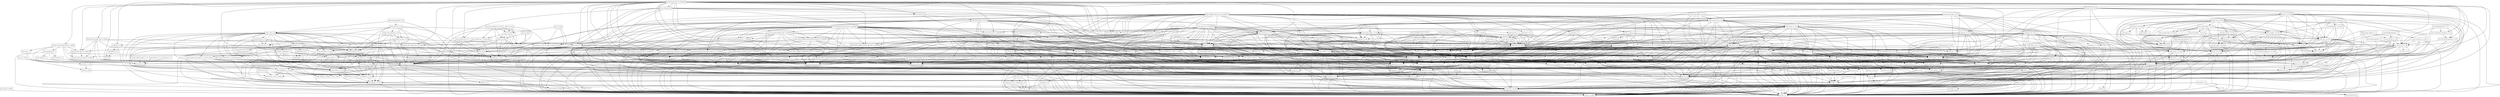 digraph dependencies {
  node [shape = box, fontsize=10.0];
  FastInfoset_1_2_15 -> xml_apis_1_4_01;
  HdrHistogram_2_1_9 -> jaxb_api_2_4_0;
  HikariCP_java7_2_4_13 -> hibernate_core_5_4_3_Final;
  HikariCP_java7_2_4_13 -> javassist_3_25_0_GA;
  HikariCP_java7_2_4_13 -> slf4j_api_2_0_0_alpha0;
  LatencyUtils_2_0_3 -> HdrHistogram_2_1_9;
  activemq_artemis_native_1_0_0 -> jboss_logging_3_4_0_Final;
  ant_1_10_6 -> ant_launcher_1_10_6;
  ant_1_10_6 -> xml_apis_1_4_01;
  arjuna_5_9_5_Final -> artemis_journal_2_9_0;
  arjuna_5_9_5_Final -> common_5_9_5_Final;
  arjuna_5_9_5_Final -> geronimo_jta_1_1_spec_1_1_1;
  arjuna_5_9_5_Final -> jboss_logging_3_4_0_Final;
  artemis_commons_2_9_0 -> commons_beanutils_1_9_4;
  artemis_commons_2_9_0 -> jboss_logging_3_4_0_Final;
  artemis_commons_2_9_0 -> jboss_logmanager_2_1_13_Final;
  artemis_commons_2_9_0 -> netty_buffer_4_1_37_Final;
  artemis_commons_2_9_0 -> netty_common_4_1_37_Final;
  artemis_commons_2_9_0 -> netty_handler_4_1_37_Final;
  artemis_commons_2_9_0 -> netty_transport_4_1_37_Final;
  artemis_core_client_2_9_0 -> artemis_commons_2_9_0;
  artemis_core_client_2_9_0 -> geronimo_json_1_0_spec_1_0_alpha_1;
  artemis_core_client_2_9_0 -> geronimo_jta_1_1_spec_1_1_1;
  artemis_core_client_2_9_0 -> jboss_logging_3_4_0_Final;
  artemis_core_client_2_9_0 -> netty_buffer_4_1_37_Final;
  artemis_core_client_2_9_0 -> netty_codec_4_1_37_Final;
  artemis_core_client_2_9_0 -> netty_codec_http_4_1_37_Final;
  artemis_core_client_2_9_0 -> netty_common_4_1_37_Final;
  artemis_core_client_2_9_0 -> netty_handler_4_1_37_Final;
  artemis_core_client_2_9_0 -> netty_transport_4_1_37_Final;
  artemis_core_client_2_9_0 -> netty_transport_native_epoll_4_1_37_Final_linux_x86_64;
  artemis_core_client_2_9_0 -> netty_transport_native_kqueue_4_1_37_Final_osx_x86_64;
  artemis_core_client_2_9_0 -> xml_apis_1_4_01;
  artemis_jdbc_store_2_9_0 -> artemis_commons_2_9_0;
  artemis_jdbc_store_2_9_0 -> artemis_core_client_2_9_0;
  artemis_jdbc_store_2_9_0 -> artemis_journal_2_9_0;
  artemis_jdbc_store_2_9_0 -> jboss_logging_3_4_0_Final;
  artemis_jdbc_store_2_9_0 -> postgresql_42_2_6;
  artemis_jms_client_2_9_0 -> artemis_commons_2_9_0;
  artemis_jms_client_2_9_0 -> artemis_core_client_2_9_0;
  artemis_jms_client_2_9_0 -> artemis_selector_2_9_0;
  artemis_jms_client_2_9_0 -> geronimo_jms_2_0_spec_1_0_alpha_2_patched_auto_name;
  artemis_jms_client_2_9_0 -> geronimo_jta_1_1_spec_1_1_1;
  artemis_jms_client_2_9_0 -> jboss_logging_3_4_0_Final;
  artemis_jms_server_2_9_0 -> artemis_commons_2_9_0;
  artemis_jms_server_2_9_0 -> artemis_core_client_2_9_0;
  artemis_jms_server_2_9_0 -> artemis_jms_client_2_9_0;
  artemis_jms_server_2_9_0 -> artemis_journal_2_9_0;
  artemis_jms_server_2_9_0 -> artemis_server_2_9_0;
  artemis_jms_server_2_9_0 -> artemis_service_extensions_2_9_0;
  artemis_jms_server_2_9_0 -> geronimo_jms_2_0_spec_1_0_alpha_2_patched_auto_name;
  artemis_jms_server_2_9_0 -> geronimo_jta_1_1_spec_1_1_1;
  artemis_jms_server_2_9_0 -> jboss_logging_3_4_0_Final;
  artemis_jms_server_2_9_0 -> xml_apis_1_4_01;
  artemis_journal_2_9_0 -> activemq_artemis_native_1_0_0;
  artemis_journal_2_9_0 -> artemis_commons_2_9_0;
  artemis_journal_2_9_0 -> jboss_logging_3_4_0_Final;
  artemis_journal_2_9_0 -> netty_buffer_4_1_37_Final;
  artemis_journal_2_9_0 -> netty_common_4_1_37_Final;
  artemis_selector_2_9_0 -> artemis_commons_2_9_0;
  artemis_selector_2_9_0 -> xml_apis_1_4_01;
  artemis_server_2_9_0 -> artemis_commons_2_9_0;
  artemis_server_2_9_0 -> artemis_core_client_2_9_0;
  artemis_server_2_9_0 -> artemis_jdbc_store_2_9_0;
  artemis_server_2_9_0 -> artemis_journal_2_9_0;
  artemis_server_2_9_0 -> artemis_selector_2_9_0;
  artemis_server_2_9_0 -> commons_beanutils_1_9_4;
  artemis_server_2_9_0 -> commons_configuration2_2_4;
  artemis_server_2_9_0 -> commons_lang3_3_9;
  artemis_server_2_9_0 -> geronimo_json_1_0_spec_1_0_alpha_1;
  artemis_server_2_9_0 -> geronimo_jta_1_1_spec_1_1_1;
  artemis_server_2_9_0 -> jboss_logging_3_4_0_Final;
  artemis_server_2_9_0 -> jboss_logmanager_2_1_13_Final;
  artemis_server_2_9_0 -> micrometer_core_1_1_4;
  artemis_server_2_9_0 -> netty_buffer_4_1_37_Final;
  artemis_server_2_9_0 -> netty_codec_4_1_37_Final;
  artemis_server_2_9_0 -> netty_codec_http_4_1_37_Final;
  artemis_server_2_9_0 -> netty_common_4_1_37_Final;
  artemis_server_2_9_0 -> netty_handler_4_1_37_Final;
  artemis_server_2_9_0 -> netty_transport_4_1_37_Final;
  artemis_server_2_9_0 -> netty_transport_native_epoll_4_1_37_Final_linux_x86_64;
  artemis_server_2_9_0 -> netty_transport_native_kqueue_4_1_37_Final_osx_x86_64;
  artemis_server_2_9_0 -> xml_apis_1_4_01;
  artemis_service_extensions_2_9_0 -> artemis_commons_2_9_0;
  artemis_service_extensions_2_9_0 -> artemis_core_client_2_9_0;
  artemis_service_extensions_2_9_0 -> artemis_jms_client_2_9_0;
  artemis_service_extensions_2_9_0 -> geronimo_jta_1_1_spec_1_1_1;
  artemis_service_extensions_2_9_0 -> jboss_logging_3_4_0_Final;
  artemis_service_extensions_2_9_0 -> xml_apis_1_4_01;
  artemis_spring_integration_2_9_0 -> artemis_jms_server_2_9_0;
  artemis_spring_integration_2_9_0 -> artemis_server_2_9_0;
  artemis_spring_integration_2_9_0 -> spring_beans_5_2_0_M3;
  asm_analysis_7_2_beta -> asm_7_2_beta;
  asm_analysis_7_2_beta -> asm_tree_7_2_beta;
  asm_tree_7_2_beta -> asm_7_2_beta;
  asm_util_7_2_beta -> asm_7_2_beta;
  asm_util_7_2_beta -> asm_analysis_7_2_beta;
  asm_util_7_2_beta -> asm_tree_7_2_beta;
  aspectjweaver_1_9_4 -> jcl_over_slf4j_2_0_0_alpha0;
  aspectjweaver_1_9_4 -> xml_apis_1_4_01;
  atmosphere_runtime_2_4_30_vaadin1 -> commons_pool2_2_6_2;
  atmosphere_runtime_2_4_30_vaadin1 -> javax_annotation_api_1_3_2;
  atmosphere_runtime_2_4_30_vaadin1 -> jaxb_api_2_4_0;
  atmosphere_runtime_2_4_30_vaadin1 -> json_20180813;
  atmosphere_runtime_2_4_30_vaadin1 -> vaadin_slf4j_jdk14_1_6_1;
  atmosphere_runtime_2_4_30_vaadin1 -> xml_apis_1_4_01;
  aws_java_sdk_cloudwatch_1_11_596 -> aws_java_sdk_core_1_11_596;
  aws_java_sdk_cloudwatch_1_11_596 -> jackson_databind_2_10_0_pr1;
  aws_java_sdk_cloudwatch_1_11_596 -> jcl_over_slf4j_2_0_0_alpha0;
  aws_java_sdk_cloudwatch_1_11_596 -> jmespath_java_1_11_596;
  aws_java_sdk_cloudwatch_1_11_596 -> xml_apis_1_4_01;
  aws_java_sdk_core_1_11_596 -> httpclient_4_5_9;
  aws_java_sdk_core_1_11_596 -> httpcore_4_4_11;
  aws_java_sdk_core_1_11_596 -> ion_java_1_5_0;
  aws_java_sdk_core_1_11_596 -> jackson_annotations_2_10_0_pr1;
  aws_java_sdk_core_1_11_596 -> jackson_core_2_10_0_pr1;
  aws_java_sdk_core_1_11_596 -> jackson_databind_2_10_0_pr1;
  aws_java_sdk_core_1_11_596 -> jackson_dataformat_cbor_2_10_0_pr1;
  aws_java_sdk_core_1_11_596 -> jaxb_api_2_4_0;
  aws_java_sdk_core_1_11_596 -> jcl_over_slf4j_2_0_0_alpha0;
  aws_java_sdk_core_1_11_596 -> joda_time_2_10_3;
  aws_java_sdk_core_1_11_596 -> xml_apis_1_4_01;
  aws_java_sdk_ec2_1_11_596 -> aws_java_sdk_core_1_11_596;
  aws_java_sdk_ec2_1_11_596 -> jackson_databind_2_10_0_pr1;
  aws_java_sdk_ec2_1_11_596 -> jcl_over_slf4j_2_0_0_alpha0;
  aws_java_sdk_ec2_1_11_596 -> jmespath_java_1_11_596;
  aws_java_sdk_ec2_1_11_596 -> xml_apis_1_4_01;
  aws_java_sdk_logs_1_11_596 -> aws_java_sdk_core_1_11_596;
  aws_java_sdk_logs_1_11_596 -> jackson_annotations_2_10_0_pr1;
  aws_java_sdk_logs_1_11_596 -> jackson_core_2_10_0_pr1;
  aws_java_sdk_logs_1_11_596 -> jcl_over_slf4j_2_0_0_alpha0;
  aws_java_sdk_secretsmanager_1_11_596 -> aws_java_sdk_core_1_11_596;
  aws_java_sdk_secretsmanager_1_11_596 -> jackson_core_2_10_0_pr1;
  aws_java_sdk_secretsmanager_1_11_596 -> jcl_over_slf4j_2_0_0_alpha0;
  aws_secretsmanager_caching_java_1_0_0 -> aws_java_sdk_core_1_11_596;
  aws_secretsmanager_caching_java_1_0_0 -> aws_java_sdk_secretsmanager_1_11_596;
  aws_secretsmanager_jdbc_1_0_2 -> aws_java_sdk_core_1_11_596;
  aws_secretsmanager_jdbc_1_0_2 -> aws_java_sdk_secretsmanager_1_11_596;
  aws_secretsmanager_jdbc_1_0_2 -> aws_secretsmanager_caching_java_1_0_0;
  aws_secretsmanager_jdbc_1_0_2 -> jackson_databind_2_10_0_pr1;
  bcpkix_jdk15on_1_62 -> bcprov_jdk15on_1_62;
  cglib_3_2_12 -> ant_1_10_6;
  cglib_3_2_12 -> asm_7_2_beta;
  citizen_intelligence_agency_2019_7_24_SNAPSHOT -> commons_beanutils_1_9_4;
  citizen_intelligence_agency_2019_7_24_SNAPSHOT -> commons_lang_2_6_0_redhat_7;
  citizen_intelligence_agency_2019_7_24_SNAPSHOT -> commons_lang3_3_9;
  citizen_intelligence_agency_2019_7_24_SNAPSHOT -> commons_text_1_7;
  citizen_intelligence_agency_2019_7_24_SNAPSHOT -> dcharts_2_0_0_hack23;
  citizen_intelligence_agency_2019_7_24_SNAPSHOT -> gantt_addon_1_0_4;
  citizen_intelligence_agency_2019_7_24_SNAPSHOT -> javax_annotation_api_1_3_2;
  citizen_intelligence_agency_2019_7_24_SNAPSHOT -> javax_persistence_api_2_2;
  citizen_intelligence_agency_2019_7_24_SNAPSHOT -> joda_time_2_10_3;
  citizen_intelligence_agency_2019_7_24_SNAPSHOT -> jsoup_1_12_1;
  citizen_intelligence_agency_2019_7_24_SNAPSHOT -> model_external_riksdagen_documentcontent_impl_2019_7_24_SNAPSHOT;
  citizen_intelligence_agency_2019_7_24_SNAPSHOT -> model_external_riksdagen_dokumentlista_impl_2019_7_24_SNAPSHOT;
  citizen_intelligence_agency_2019_7_24_SNAPSHOT -> model_external_riksdagen_dokumentstatus_impl_2019_7_24_SNAPSHOT;
  citizen_intelligence_agency_2019_7_24_SNAPSHOT -> model_external_riksdagen_person_impl_2019_7_24_SNAPSHOT;
  citizen_intelligence_agency_2019_7_24_SNAPSHOT -> model_external_worldbank_countries_impl_2019_7_24_SNAPSHOT;
  citizen_intelligence_agency_2019_7_24_SNAPSHOT -> model_external_worldbank_data_impl_2019_7_24_SNAPSHOT;
  citizen_intelligence_agency_2019_7_24_SNAPSHOT -> model_internal_application_user_impl_2019_7_24_SNAPSHOT;
  citizen_intelligence_agency_2019_7_24_SNAPSHOT -> qrcode_2_1;
  citizen_intelligence_agency_2019_7_24_SNAPSHOT -> responsive_layout_2_1_1;
  citizen_intelligence_agency_2019_7_24_SNAPSHOT -> service_api_2019_7_24_SNAPSHOT;
  citizen_intelligence_agency_2019_7_24_SNAPSHOT -> service_external_esv_2019_7_24_SNAPSHOT;
  citizen_intelligence_agency_2019_7_24_SNAPSHOT -> slf4j_api_2_0_0_alpha0;
  citizen_intelligence_agency_2019_7_24_SNAPSHOT -> spring_aop_5_2_0_M3;
  citizen_intelligence_agency_2019_7_24_SNAPSHOT -> spring_beans_5_2_0_M3;
  citizen_intelligence_agency_2019_7_24_SNAPSHOT -> spring_context_5_2_0_M3;
  citizen_intelligence_agency_2019_7_24_SNAPSHOT -> spring_security_core_5_2_0_M3;
  citizen_intelligence_agency_2019_7_24_SNAPSHOT -> spring_security_web_5_2_0_M3;
  citizen_intelligence_agency_2019_7_24_SNAPSHOT -> spring_tx_5_2_0_M3;
  citizen_intelligence_agency_2019_7_24_SNAPSHOT -> spring_web_5_2_0_M3;
  citizen_intelligence_agency_2019_7_24_SNAPSHOT -> statistics_card_0_3_2;
  citizen_intelligence_agency_2019_7_24_SNAPSHOT -> vaadin_grid_util_2_1_1;
  citizen_intelligence_agency_2019_7_24_SNAPSHOT -> vaadin_server_8_9_0_beta1;
  citizen_intelligence_agency_2019_7_24_SNAPSHOT -> vaadin_shared_8_9_0_beta1;
  citizen_intelligence_agency_2019_7_24_SNAPSHOT -> vaadin_spring_3_2_0;
  citizen_intelligence_agency_2019_7_24_SNAPSHOT -> web_widgets_2019_7_24_SNAPSHOT;
  citizen_intelligence_agency_2019_7_24_SNAPSHOT -> wt_pdf_viewer_2_0_1;
  citizen_intelligence_agency_2019_7_24_SNAPSHOT -> yauaa_5_11;
  classgraph_4_8_43 -> xml_apis_1_4_01;
  cloudwatchlogbackappender_1_11 -> aws_java_sdk_core_1_11_596;
  cloudwatchlogbackappender_1_11 -> aws_java_sdk_ec2_1_11_596;
  cloudwatchlogbackappender_1_11 -> aws_java_sdk_logs_1_11_596;
  cloudwatchlogbackappender_1_11 -> logback_classic_1_3_0_alpha4;
  cloudwatchlogbackappender_1_11 -> logback_core_1_3_0_alpha4;
  colt_2_1_4 -> concurrent_1_3_4;
  common_5_9_5_Final -> jboss_logging_3_4_0_Final;
  common_5_9_5_Final -> xml_apis_1_4_01;
  commons_beanutils_1_9_4 -> commons_collections_3_2_2_redhat_2;
  commons_beanutils_1_9_4 -> jcl_over_slf4j_2_0_0_alpha0;
  commons_collections4_4_4 -> xml_apis_1_4_01;
  commons_configuration2_2_4 -> commons_beanutils_1_9_4;
  commons_configuration2_2_4 -> commons_codec_1_13;
  commons_configuration2_2_4 -> commons_lang3_3_9;
  commons_configuration2_2_4 -> commons_text_1_7;
  commons_configuration2_2_4 -> jackson_databind_2_10_0_pr1;
  commons_configuration2_2_4 -> jcl_over_slf4j_2_0_0_alpha0;
  commons_configuration2_2_4 -> snakeyaml_1_24;
  commons_configuration2_2_4 -> spring_beans_5_2_0_M3;
  commons_configuration2_2_4 -> spring_core_5_2_0_M3;
  commons_configuration2_2_4 -> xml_apis_1_4_01;
  commons_dbcp2_2_6_0 -> commons_pool2_2_6_2;
  commons_dbcp2_2_6_0 -> geronimo_jta_1_1_spec_1_1_1;
  commons_dbcp2_2_6_0 -> jcl_over_slf4j_2_0_0_alpha0;
  commons_pool2_2_6_2 -> cglib_3_2_12;
  commons_text_1_7 -> commons_lang3_3_9;
  commons_text_1_7 -> xml_apis_1_4_01;
  confirmdialog_3_1_1 -> vaadin_server_8_9_0_beta1;
  confirmdialog_3_1_1 -> vaadin_shared_8_9_0_beta1;
  core_1_1_2 -> arpack_combined_all_0_1;
  dcharts_2_0_0_hack23 -> commons_codec_1_13;
  dcharts_2_0_0_hack23 -> commons_lang3_3_9;
  dcharts_2_0_0_hack23 -> gwt_user_2_8_2;
  dcharts_2_0_0_hack23 -> vaadin_client_8_9_0_beta1;
  dcharts_2_0_0_hack23 -> vaadin_server_8_9_0_beta1;
  dcharts_2_0_0_hack23 -> vaadin_shared_8_9_0_beta1;
  dom4j_2_1_1 -> jaxb_api_2_4_0;
  dom4j_2_1_1 -> xml_apis_1_4_01;
  drools_compiler_7_24_0_Final -> antlr_runtime_3_5_2;
  drools_compiler_7_24_0_Final -> drools_core_7_24_0_Final;
  drools_compiler_7_24_0_Final -> gwt_dev_2_8_2;
  drools_compiler_7_24_0_Final -> jaxb_api_2_4_0;
  drools_compiler_7_24_0_Final -> jaxb_xjc_2_4_0_b180830_0438;
  drools_compiler_7_24_0_Final -> kie_api_7_24_0_Final;
  drools_compiler_7_24_0_Final -> kie_internal_7_24_0_Final;
  drools_compiler_7_24_0_Final -> kie_soup_commons_7_24_0_Final;
  drools_compiler_7_24_0_Final -> kie_soup_maven_support_7_24_0_Final;
  drools_compiler_7_24_0_Final -> kie_soup_project_datamodel_commons_7_24_0_Final;
  drools_compiler_7_24_0_Final -> mvel2_2_4_4_Final;
  drools_compiler_7_24_0_Final -> protobuf_java_3_9_0;
  drools_compiler_7_24_0_Final -> slf4j_api_2_0_0_alpha0;
  drools_compiler_7_24_0_Final -> xml_apis_1_4_01;
  drools_compiler_7_24_0_Final -> xstream_1_4_11_1;
  drools_core_7_24_0_Final -> commons_codec_1_13;
  drools_core_7_24_0_Final -> jaxb_api_2_4_0;
  drools_core_7_24_0_Final -> jaxb_xjc_2_4_0_b180830_0438;
  drools_core_7_24_0_Final -> kie_api_7_24_0_Final;
  drools_core_7_24_0_Final -> kie_internal_7_24_0_Final;
  drools_core_7_24_0_Final -> kie_soup_commons_7_24_0_Final;
  drools_core_7_24_0_Final -> kie_soup_project_datamodel_commons_7_24_0_Final;
  drools_core_7_24_0_Final -> mvel2_2_4_4_Final;
  drools_core_7_24_0_Final -> protobuf_java_3_9_0;
  drools_core_7_24_0_Final -> slf4j_api_2_0_0_alpha0;
  drools_core_7_24_0_Final -> xml_apis_1_4_01;
  drools_core_7_24_0_Final -> xstream_1_4_11_1;
  drools_decisiontables_7_24_0_Final -> drools_compiler_7_24_0_Final;
  drools_decisiontables_7_24_0_Final -> drools_core_7_24_0_Final;
  drools_decisiontables_7_24_0_Final -> drools_templates_7_24_0_Final;
  drools_decisiontables_7_24_0_Final -> kie_api_7_24_0_Final;
  drools_decisiontables_7_24_0_Final -> kie_internal_7_24_0_Final;
  drools_decisiontables_7_24_0_Final -> poi_4_1_0;
  drools_decisiontables_7_24_0_Final -> poi_ooxml_4_1_0;
  drools_decisiontables_7_24_0_Final -> slf4j_api_2_0_0_alpha0;
  drools_model_compiler_7_24_0_Final -> drools_canonical_model_7_24_0_Final;
  drools_model_compiler_7_24_0_Final -> drools_compiler_7_24_0_Final;
  drools_model_compiler_7_24_0_Final -> drools_core_7_24_0_Final;
  drools_model_compiler_7_24_0_Final -> drools_mvel_compiler_7_24_0_Final;
  drools_model_compiler_7_24_0_Final -> drools_mvel_parser_7_24_0_Final;
  drools_model_compiler_7_24_0_Final -> javaparser_core_3_13_10;
  drools_model_compiler_7_24_0_Final -> kie_api_7_24_0_Final;
  drools_model_compiler_7_24_0_Final -> kie_internal_7_24_0_Final;
  drools_model_compiler_7_24_0_Final -> kie_soup_maven_support_7_24_0_Final;
  drools_model_compiler_7_24_0_Final -> kie_soup_project_datamodel_commons_7_24_0_Final;
  drools_model_compiler_7_24_0_Final -> mvel2_2_4_4_Final;
  drools_model_compiler_7_24_0_Final -> slf4j_api_2_0_0_alpha0;
  drools_mvel_compiler_7_24_0_Final -> drools_core_7_24_0_Final;
  drools_mvel_compiler_7_24_0_Final -> drools_mvel_parser_7_24_0_Final;
  drools_mvel_compiler_7_24_0_Final -> javaparser_core_3_13_10;
  drools_mvel_compiler_7_24_0_Final -> kie_soup_project_datamodel_commons_7_24_0_Final;
  drools_mvel_compiler_7_24_0_Final -> slf4j_api_2_0_0_alpha0;
  drools_mvel_parser_7_24_0_Final -> javaparser_core_3_13_10;
  drools_templates_7_24_0_Final -> drools_compiler_7_24_0_Final;
  drools_templates_7_24_0_Final -> drools_core_7_24_0_Final;
  drools_templates_7_24_0_Final -> kie_api_7_24_0_Final;
  drools_templates_7_24_0_Final -> mvel2_2_4_4_Final;
  easybinder_0_5 -> gentyref_1_2_0_vaadin1;
  easybinder_0_5 -> javax_persistence_api_2_2;
  easybinder_0_5 -> vaadin_server_8_9_0_beta1;
  easybinder_0_5 -> vaadin_shared_8_9_0_beta1;
  easybinder_0_5 -> validation_api_2_0_1_Final;
  ehcache_3_8_0 -> cache_api_1_1_1;
  ehcache_3_8_0 -> jaxb_api_2_4_0;
  ehcache_3_8_0 -> jsr305_3_0_2;
  ehcache_3_8_0 -> slf4j_api_2_0_0_alpha0;
  ehcache_3_8_0 -> xml_apis_1_4_01;
  encrypt_properties_2019_7_24_SNAPSHOT -> bcprov_jdk15on_1_62;
  encrypt_properties_2019_7_24_SNAPSHOT -> jasypt_1_9_3_redhat_3;
  fluent_hc_4_5_9 -> httpclient_4_5_9;
  fluent_hc_4_5_9 -> httpcore_4_4_11;
  gantt_addon_1_0_4 -> gwt_user_2_8_2;
  gantt_addon_1_0_4 -> vaadin_client_8_9_0_beta1;
  gantt_addon_1_0_4 -> vaadin_server_8_9_0_beta1;
  gantt_addon_1_0_4 -> vaadin_shared_8_9_0_beta1;
  geronimo_jms_2_0_spec_1_0_alpha_2_patched_auto_name -> geronimo_jta_1_1_spec_1_1_1;
  googleauth_1_2_0 -> commons_codec_1_13;
  googleauth_1_2_0 -> httpclient_4_5_9;
  guava_28_0_jre -> animal_sniffer_annotations_1_17;
  guava_28_0_jre -> checker_qual_2_8_1;
  guava_28_0_jre -> error_prone_annotations_2_3_2;
  guava_28_0_jre -> j2objc_annotations_1_3;
  guava_28_0_jre -> jsr305_3_0_2;
  gwt_dev_2_8_2 -> animal_sniffer_annotations_1_17;
  gwt_dev_2_8_2 -> ant_1_10_6;
  gwt_dev_2_8_2 -> asm_7_2_beta;
  gwt_dev_2_8_2 -> colt_2_1_4;
  gwt_dev_2_8_2 -> gson_2_8_5;
  gwt_dev_2_8_2 -> j2objc_annotations_1_3;
  gwt_dev_2_8_2 -> jsr305_3_0_2;
  gwt_dev_2_8_2 -> xml_apis_1_4_01;
  gwt_elemental_2_8_2 -> gwt_user_2_8_2;
  gwt_user_2_8_2 -> asm_7_2_beta;
  gwt_user_2_8_2 -> commons_io_2_6;
  gwt_user_2_8_2 -> gson_2_8_5;
  gwt_user_2_8_2 -> gwt_dev_2_8_2;
  gwt_user_2_8_2 -> icu4j_64_2;
  gwt_user_2_8_2 -> jcl_over_slf4j_2_0_0_alpha0;
  gwt_user_2_8_2 -> jsinterop_annotations_1_0_2;
  gwt_user_2_8_2 -> jsr305_3_0_2;
  gwt_user_2_8_2 -> sac_1_3;
  gwt_user_2_8_2 -> validation_api_2_0_1_Final;
  gwt_user_2_8_2 -> xml_apis_1_4_01;
  hibernate_commons_annotations_5_1_0_Final -> jboss_logging_3_4_0_Final;
  hibernate_core_5_4_3_Final -> ant_1_10_6;
  hibernate_core_5_4_3_Final -> antlr_2_7_7_redhat_7;
  hibernate_core_5_4_3_Final -> byte_buddy_1_9_15;
  hibernate_core_5_4_3_Final -> classmate_1_5_0;
  hibernate_core_5_4_3_Final -> dom4j_2_1_1;
  hibernate_core_5_4_3_Final -> geronimo_jta_1_1_spec_1_1_1;
  hibernate_core_5_4_3_Final -> hibernate_commons_annotations_5_1_0_Final;
  hibernate_core_5_4_3_Final -> jandex_2_1_1_Final;
  hibernate_core_5_4_3_Final -> javassist_3_25_0_GA;
  hibernate_core_5_4_3_Final -> javax_persistence_api_2_2;
  hibernate_core_5_4_3_Final -> jaxb_api_2_4_0;
  hibernate_core_5_4_3_Final -> jboss_logging_3_4_0_Final;
  hibernate_core_5_4_3_Final -> validation_api_2_0_1_Final;
  hibernate_core_5_4_3_Final -> xml_apis_1_4_01;
  hibernate_jcache_5_4_3_Final -> cache_api_1_1_1;
  hibernate_jcache_5_4_3_Final -> hibernate_core_5_4_3_Final;
  hibernate_search_backend_lucene_6_0_0_Alpha8 -> hibernate_search_engine_6_0_0_Alpha8;
  hibernate_search_backend_lucene_6_0_0_Alpha8 -> hibernate_search_util_common_6_0_0_Alpha8;
  hibernate_search_backend_lucene_6_0_0_Alpha8 -> jboss_logging_3_4_0_Final;
  hibernate_search_backend_lucene_6_0_0_Alpha8 -> lucene_analyzers_common_8_1_1;
  hibernate_search_backend_lucene_6_0_0_Alpha8 -> lucene_core_8_1_1;
  hibernate_search_backend_lucene_6_0_0_Alpha8 -> lucene_join_8_1_1;
  hibernate_search_backend_lucene_6_0_0_Alpha8 -> lucene_queryparser_8_1_1;
  hibernate_search_engine_6_0_0_Alpha8 -> hibernate_search_util_common_6_0_0_Alpha8;
  hibernate_search_engine_6_0_0_Alpha8 -> jboss_logging_3_4_0_Final;
  hibernate_search_mapper_orm_6_0_0_Alpha8 -> geronimo_jta_1_1_spec_1_1_1;
  hibernate_search_mapper_orm_6_0_0_Alpha8 -> hibernate_commons_annotations_5_1_0_Final;
  hibernate_search_mapper_orm_6_0_0_Alpha8 -> hibernate_core_5_4_3_Final;
  hibernate_search_mapper_orm_6_0_0_Alpha8 -> hibernate_search_engine_6_0_0_Alpha8;
  hibernate_search_mapper_orm_6_0_0_Alpha8 -> hibernate_search_mapper_pojo_6_0_0_Alpha8;
  hibernate_search_mapper_orm_6_0_0_Alpha8 -> hibernate_search_util_common_6_0_0_Alpha8;
  hibernate_search_mapper_orm_6_0_0_Alpha8 -> javax_persistence_api_2_2;
  hibernate_search_mapper_orm_6_0_0_Alpha8 -> jboss_logging_3_4_0_Final;
  hibernate_search_mapper_pojo_6_0_0_Alpha8 -> hibernate_commons_annotations_5_1_0_Final;
  hibernate_search_mapper_pojo_6_0_0_Alpha8 -> hibernate_search_engine_6_0_0_Alpha8;
  hibernate_search_mapper_pojo_6_0_0_Alpha8 -> hibernate_search_util_common_6_0_0_Alpha8;
  hibernate_search_mapper_pojo_6_0_0_Alpha8 -> jboss_logging_3_4_0_Final;
  hibernate_search_util_common_6_0_0_Alpha8 -> jboss_logging_3_4_0_Final;
  hibernate_validator_6_1_0_Alpha6 -> classmate_1_5_0;
  hibernate_validator_6_1_0_Alpha6 -> javax_persistence_api_2_2;
  hibernate_validator_6_1_0_Alpha6 -> jboss_logging_3_4_0_Final;
  hibernate_validator_6_1_0_Alpha6 -> joda_time_2_10_3;
  hibernate_validator_6_1_0_Alpha6 -> jsoup_1_12_1;
  hibernate_validator_6_1_0_Alpha6 -> validation_api_2_0_1_Final;
  hibernate_validator_6_1_0_Alpha6 -> xml_apis_1_4_01;
  httpclient_4_5_9 -> commons_codec_1_13;
  httpclient_4_5_9 -> httpcore_4_4_11;
  httpclient_4_5_9 -> jcl_over_slf4j_2_0_0_alpha0;
  hyperjaxb3_ejb_roundtrip_0_6_2 -> commons_io_2_6;
  hyperjaxb3_ejb_roundtrip_0_6_2 -> commons_lang3_3_9;
  hyperjaxb3_ejb_roundtrip_0_6_2 -> hyperjaxb3_ejb_runtime_0_6_2;
  hyperjaxb3_ejb_roundtrip_0_6_2 -> javax_persistence_api_2_2;
  hyperjaxb3_ejb_roundtrip_0_6_2 -> jaxb_api_2_4_0;
  hyperjaxb3_ejb_roundtrip_0_6_2 -> jaxb2_basics_runtime_0_12_0;
  hyperjaxb3_ejb_roundtrip_0_6_2 -> jaxb2_basics_testing_0_10_0;
  hyperjaxb3_ejb_roundtrip_0_6_2 -> jcl_over_slf4j_2_0_0_alpha0;
  hyperjaxb3_ejb_roundtrip_0_6_2 -> xml_apis_1_4_01;
  hyperjaxb3_ejb_runtime_0_6_2 -> commons_lang3_3_9;
  hyperjaxb3_ejb_runtime_0_6_2 -> javax_persistence_api_2_2;
  hyperjaxb3_ejb_runtime_0_6_2 -> jaxb_api_2_4_0;
  hyperjaxb3_ejb_runtime_0_6_2 -> xml_apis_1_4_01;
  icu4j_64_2 -> xml_apis_1_4_01;
  istack_commons_runtime_3_0_7 -> activation_1_1;
  istack_commons_runtime_3_0_7 -> xml_apis_1_4_01;
  jackson_databind_2_10_0_pr1 -> jackson_annotations_2_10_0_pr1;
  jackson_databind_2_10_0_pr1 -> jackson_core_2_10_0_pr1;
  jackson_databind_2_10_0_pr1 -> xml_apis_1_4_01;
  jackson_dataformat_cbor_2_10_0_pr1 -> jackson_core_2_10_0_pr1;
  jackson_dataformat_cbor_2_10_0_pr1 -> jackson_databind_2_10_0_pr1;
  jackson_datatype_jdk8_2_10_0_pr1 -> jackson_core_2_10_0_pr1;
  jackson_datatype_jdk8_2_10_0_pr1 -> jackson_databind_2_10_0_pr1;
  jandex_2_1_1_Final -> ant_1_10_6;
  jasypt_1_9_3_redhat_3 -> icu4j_64_2;
  jasypt_hibernate4_1_9_3 -> hibernate_core_5_4_3_Final;
  jasypt_hibernate4_1_9_3 -> jasypt_1_9_3_redhat_3;
  jasypt_spring31_1_9_3_redhat_3 -> jasypt_1_9_3_redhat_3;
  jasypt_spring31_1_9_3_redhat_3 -> spring_beans_5_2_0_M3;
  jasypt_spring31_1_9_3_redhat_3 -> spring_context_5_2_0_M3;
  jasypt_spring31_1_9_3_redhat_3 -> spring_core_5_2_0_M3;
  jasypt_spring31_1_9_3_redhat_3 -> xml_apis_1_4_01;
  javamelody_core_1_78_0 -> activation_1_1;
  javamelody_core_1_78_0 -> aws_java_sdk_cloudwatch_1_11_596;
  javamelody_core_1_78_0 -> cache_api_1_1_1;
  javamelody_core_1_78_0 -> commons_dbcp2_2_6_0;
  javamelody_core_1_78_0 -> javax_interceptor_api_1_2_2;
  javamelody_core_1_78_0 -> javax_mail_1_6_2;
  javamelody_core_1_78_0 -> javax_persistence_api_2_2;
  javamelody_core_1_78_0 -> jrobin_1_6_0;
  javamelody_core_1_78_0 -> log4j_over_slf4j_2_0_0_alpha0;
  javamelody_core_1_78_0 -> logback_classic_1_3_0_alpha4;
  javamelody_core_1_78_0 -> logback_core_1_3_0_alpha4;
  javamelody_core_1_78_0 -> openpdf_1_2_21;
  javamelody_core_1_78_0 -> quartz_2_3_1;
  javamelody_core_1_78_0 -> slf4j_api_2_0_0_alpha0;
  javamelody_core_1_78_0 -> spring_aop_5_2_0_M3;
  javamelody_core_1_78_0 -> spring_beans_5_2_0_M3;
  javamelody_core_1_78_0 -> spring_context_5_2_0_M3;
  javamelody_core_1_78_0 -> spring_core_5_2_0_M3;
  javamelody_core_1_78_0 -> spring_web_5_2_0_M3;
  javamelody_core_1_78_0 -> xml_apis_1_4_01;
  javamelody_core_1_78_0 -> xstream_1_4_11_1;
  javax_activation_api_1_2_0 -> activation_1_1;
  javax_mail_1_6_2 -> activation_1_1;
  javax_mail_1_6_2 -> xml_apis_1_4_01;
  javers_core_5_6_2 -> classgraph_4_8_43;
  javers_core_5_6_2 -> gson_2_8_5;
  javers_core_5_6_2 -> guava_28_0_jre;
  javers_core_5_6_2 -> joda_time_2_10_3;
  javers_core_5_6_2 -> picocontainer_2_15;
  javers_core_5_6_2 -> slf4j_api_2_0_0_alpha0;
  javers_persistence_sql_5_6_2 -> guava_28_0_jre;
  javers_persistence_sql_5_6_2 -> javers_core_5_6_2;
  javers_persistence_sql_5_6_2 -> polyjdbc_0_7_6;
  javers_persistence_sql_5_6_2 -> slf4j_api_2_0_0_alpha0;
  javers_spring_5_6_2 -> aspectjweaver_1_9_4;
  javers_spring_5_6_2 -> javers_core_5_6_2;
  javers_spring_5_6_2 -> spring_data_commons_2_2_0_RC1;
  javers_spring_5_6_2 -> spring_security_core_5_2_0_M3;
  javers_spring_jpa_5_6_2 -> aspectjweaver_1_9_4;
  javers_spring_jpa_5_6_2 -> hibernate_core_5_4_3_Final;
  javers_spring_jpa_5_6_2 -> javax_persistence_api_2_2;
  javers_spring_jpa_5_6_2 -> javers_core_5_6_2;
  javers_spring_jpa_5_6_2 -> javers_persistence_sql_5_6_2;
  javers_spring_jpa_5_6_2 -> javers_spring_5_6_2;
  javers_spring_jpa_5_6_2 -> jboss_transaction_api_1_2_spec_1_1_1_Final;
  javers_spring_jpa_5_6_2 -> slf4j_api_2_0_0_alpha0;
  javers_spring_jpa_5_6_2 -> spring_beans_5_2_0_M3;
  javers_spring_jpa_5_6_2 -> spring_tx_5_2_0_M3;
  jaxb_api_2_4_0 -> activation_1_1;
  jaxb_api_2_4_0 -> xml_apis_1_4_01;
  jaxb_core_2_3_0_1 -> activation_1_1;
  jaxb_core_2_3_0_1 -> jaxb_api_2_4_0;
  jaxb_core_2_3_0_1 -> xml_apis_1_4_01;
  jaxb_impl_2_4_0_b180830_0438 -> FastInfoset_1_2_15;
  jaxb_impl_2_4_0_b180830_0438 -> activation_1_1;
  jaxb_impl_2_4_0_b180830_0438 -> istack_commons_runtime_3_0_7;
  jaxb_impl_2_4_0_b180830_0438 -> jaxb_api_2_4_0;
  jaxb_impl_2_4_0_b180830_0438 -> jaxb_core_2_3_0_1;
  jaxb_impl_2_4_0_b180830_0438 -> stax_ex_1_8;
  jaxb_impl_2_4_0_b180830_0438 -> xml_apis_1_4_01;
  jaxb_runtime_2_3_1 -> FastInfoset_1_2_15;
  jaxb_runtime_2_3_1 -> activation_1_1;
  jaxb_runtime_2_3_1 -> istack_commons_runtime_3_0_7;
  jaxb_runtime_2_3_1 -> jaxb_api_2_4_0;
  jaxb_runtime_2_3_1 -> jaxb_core_2_3_0_1;
  jaxb_runtime_2_3_1 -> stax_ex_1_8;
  jaxb_runtime_2_3_1 -> xml_apis_1_4_01;
  jaxb_xjc_2_4_0_b180830_0438 -> activation_1_1;
  jaxb_xjc_2_4_0_b180830_0438 -> ant_1_10_6;
  jaxb_xjc_2_4_0_b180830_0438 -> istack_commons_runtime_3_0_7;
  jaxb_xjc_2_4_0_b180830_0438 -> jaxb_api_2_4_0;
  jaxb_xjc_2_4_0_b180830_0438 -> jaxb_core_2_3_0_1;
  jaxb_xjc_2_4_0_b180830_0438 -> xml_apis_1_4_01;
  jaxb2_basics_runtime_0_12_0 -> activation_1_1;
  jaxb2_basics_runtime_0_12_0 -> jaxb_api_2_4_0;
  jaxb2_basics_runtime_0_12_0 -> jaxb_core_2_3_0_1;
  jaxb2_basics_runtime_0_12_0 -> xml_apis_1_4_01;
  jaxb2_basics_testing_0_10_0 -> commons_io_2_6;
  jaxb2_basics_testing_0_10_0 -> jaxb_api_2_4_0;
  jaxb2_basics_testing_0_10_0 -> jaxb2_basics_runtime_0_12_0;
  jaxb2_basics_testing_0_10_0 -> jcl_over_slf4j_2_0_0_alpha0;
  jaxb2_basics_testing_0_10_0 -> xml_apis_1_4_01;
  jaxb2_basics_tools_0_10_0 -> commons_beanutils_1_9_4;
  jaxb2_basics_tools_0_10_0 -> commons_lang3_3_9;
  jaxb2_basics_tools_0_10_0 -> jaxb_api_2_4_0;
  jaxb2_basics_tools_0_10_0 -> jaxb_core_2_3_0_1;
  jaxb2_basics_tools_0_10_0 -> jaxb_xjc_2_4_0_b180830_0438;
  jaxb2_basics_tools_0_10_0 -> jaxb2_basics_runtime_0_12_0;
  jaxb2_basics_tools_0_10_0 -> jcl_over_slf4j_2_0_0_alpha0;
  jaxb2_basics_tools_0_10_0 -> spring_beans_5_2_0_M3;
  jaxb2_basics_tools_0_10_0 -> spring_context_5_2_0_M3;
  jaxb2_basics_tools_0_10_0 -> xml_apis_1_4_01;
  jboss_logging_3_4_0_Final -> jboss_logmanager_2_1_13_Final;
  jboss_logging_3_4_0_Final -> log4j_over_slf4j_2_0_0_alpha0;
  jboss_logging_3_4_0_Final -> slf4j_api_2_0_0_alpha0;
  jboss_logmanager_2_1_13_Final -> geronimo_json_1_0_spec_1_0_alpha_1;
  jboss_logmanager_2_1_13_Final -> wildfly_common_1_5_1_Final;
  jboss_logmanager_2_1_13_Final -> xml_apis_1_4_01;
  jboss_transaction_api_1_2_spec_1_1_1_Final -> geronimo_jta_1_1_spec_1_1_1;
  jboss_transaction_api_1_2_spec_1_1_1_Final -> javax_interceptor_api_1_2_2;
  jboss_transaction_spi_7_6_0_Final_redhat_1 -> geronimo_jta_1_1_spec_1_1_1;
  jboss_transaction_spi_7_6_0_Final_redhat_1 -> jboss_logging_3_4_0_Final;
  jbpm_flow_7_24_0_Final -> commons_lang3_3_9;
  jbpm_flow_7_24_0_Final -> drools_core_7_24_0_Final;
  jbpm_flow_7_24_0_Final -> jaxb_api_2_4_0;
  jbpm_flow_7_24_0_Final -> kie_api_7_24_0_Final;
  jbpm_flow_7_24_0_Final -> kie_dmn_api_7_24_0_Final;
  jbpm_flow_7_24_0_Final -> kie_dmn_core_7_24_0_Final;
  jbpm_flow_7_24_0_Final -> kie_dmn_feel_7_24_0_Final;
  jbpm_flow_7_24_0_Final -> kie_internal_7_24_0_Final;
  jbpm_flow_7_24_0_Final -> kie_soup_commons_7_24_0_Final;
  jbpm_flow_7_24_0_Final -> kie_soup_project_datamodel_commons_7_24_0_Final;
  jbpm_flow_7_24_0_Final -> mvel2_2_4_4_Final;
  jbpm_flow_7_24_0_Final -> protobuf_java_3_9_0;
  jbpm_flow_7_24_0_Final -> quartz_2_3_1;
  jbpm_flow_7_24_0_Final -> slf4j_api_2_0_0_alpha0;
  jbpm_flow_7_24_0_Final -> xml_apis_1_4_01;
  jbpm_flow_7_24_0_Final -> xstream_1_4_11_1;
  jcl_over_slf4j_2_0_0_alpha0 -> slf4j_api_2_0_0_alpha0;
  jdbc_5_9_5_Final -> arjuna_5_9_5_Final;
  jdbc_5_9_5_Final -> common_5_9_5_Final;
  jdbc_5_9_5_Final -> geronimo_jta_1_1_spec_1_1_1;
  jdbc_5_9_5_Final -> jboss_logging_3_4_0_Final;
  jdbc_5_9_5_Final -> jta_5_9_5_Final;
  jdom2_2_0_6 -> xml_apis_1_4_01;
  jmespath_java_1_11_596 -> jackson_databind_2_10_0_pr1;
  jms_5_9_5_Final -> geronimo_jms_2_0_spec_1_0_alpha_2_patched_auto_name;
  jms_5_9_5_Final -> geronimo_jta_1_1_spec_1_1_1;
  jms_5_9_5_Final -> jboss_logging_3_4_0_Final;
  jms_5_9_5_Final -> jta_5_9_5_Final;
  jna_platform_5_4_0 -> jna_5_4_0;
  johnzon_core_0_9_5 -> geronimo_json_1_0_spec_1_0_alpha_1;
  jrobin_1_6_0 -> xml_apis_1_4_01;
  jsoup_1_12_1 -> xml_apis_1_4_01;
  jta_5_9_5_Final -> arjuna_5_9_5_Final;
  jta_5_9_5_Final -> common_5_9_5_Final;
  jta_5_9_5_Final -> geronimo_jta_1_1_spec_1_1_1;
  jta_5_9_5_Final -> jboss_logging_3_4_0_Final;
  jta_5_9_5_Final -> jboss_transaction_spi_7_6_0_Final_redhat_1;
  jul_to_slf4j_2_0_0_alpha0 -> slf4j_api_2_0_0_alpha0;
  kie_api_7_24_0_Final -> jaxb_api_2_4_0;
  kie_api_7_24_0_Final -> kie_soup_maven_support_7_24_0_Final;
  kie_api_7_24_0_Final -> slf4j_api_2_0_0_alpha0;
  kie_dmn_api_7_24_0_Final -> kie_api_7_24_0_Final;
  kie_dmn_api_7_24_0_Final -> kie_dmn_model_7_24_0_Final;
  kie_dmn_api_7_24_0_Final -> kie_internal_7_24_0_Final;
  kie_dmn_api_7_24_0_Final -> xstream_1_4_11_1;
  kie_dmn_backend_7_24_0_Final -> kie_dmn_api_7_24_0_Final;
  kie_dmn_backend_7_24_0_Final -> kie_dmn_model_7_24_0_Final;
  kie_dmn_backend_7_24_0_Final -> kie_soup_commons_7_24_0_Final;
  kie_dmn_backend_7_24_0_Final -> slf4j_api_2_0_0_alpha0;
  kie_dmn_backend_7_24_0_Final -> xml_apis_1_4_01;
  kie_dmn_backend_7_24_0_Final -> xstream_1_4_11_1;
  kie_dmn_core_7_24_0_Final -> antlr4_runtime_4_7_2;
  kie_dmn_core_7_24_0_Final -> drools_canonical_model_7_24_0_Final;
  kie_dmn_core_7_24_0_Final -> drools_compiler_7_24_0_Final;
  kie_dmn_core_7_24_0_Final -> drools_core_7_24_0_Final;
  kie_dmn_core_7_24_0_Final -> drools_model_compiler_7_24_0_Final;
  kie_dmn_core_7_24_0_Final -> javaparser_core_3_13_10;
  kie_dmn_core_7_24_0_Final -> jaxb_api_2_4_0;
  kie_dmn_core_7_24_0_Final -> kie_api_7_24_0_Final;
  kie_dmn_core_7_24_0_Final -> kie_dmn_api_7_24_0_Final;
  kie_dmn_core_7_24_0_Final -> kie_dmn_backend_7_24_0_Final;
  kie_dmn_core_7_24_0_Final -> kie_dmn_feel_7_24_0_Final;
  kie_dmn_core_7_24_0_Final -> kie_dmn_model_7_24_0_Final;
  kie_dmn_core_7_24_0_Final -> kie_internal_7_24_0_Final;
  kie_dmn_core_7_24_0_Final -> pmml_model_1_4_11;
  kie_dmn_core_7_24_0_Final -> slf4j_api_2_0_0_alpha0;
  kie_dmn_core_7_24_0_Final -> xml_apis_1_4_01;
  kie_dmn_feel_7_24_0_Final -> antlr4_runtime_4_7_2;
  kie_dmn_feel_7_24_0_Final -> big_math_2_0_1;
  kie_dmn_feel_7_24_0_Final -> drools_compiler_7_24_0_Final;
  kie_dmn_feel_7_24_0_Final -> javaparser_core_3_13_10;
  kie_dmn_feel_7_24_0_Final -> kie_dmn_api_7_24_0_Final;
  kie_dmn_feel_7_24_0_Final -> kie_internal_7_24_0_Final;
  kie_dmn_feel_7_24_0_Final -> slf4j_api_2_0_0_alpha0;
  kie_dmn_model_7_24_0_Final -> xml_apis_1_4_01;
  kie_internal_7_24_0_Final -> jaxb_api_2_4_0;
  kie_internal_7_24_0_Final -> jaxb_xjc_2_4_0_b180830_0438;
  kie_internal_7_24_0_Final -> kie_api_7_24_0_Final;
  kie_internal_7_24_0_Final -> slf4j_api_2_0_0_alpha0;
  kie_internal_7_24_0_Final -> xml_apis_1_4_01;
  kie_internal_7_24_0_Final -> xstream_1_4_11_1;
  kie_soup_commons_7_24_0_Final -> xstream_1_4_11_1;
  kie_soup_maven_support_7_24_0_Final -> slf4j_api_2_0_0_alpha0;
  kie_soup_maven_support_7_24_0_Final -> xml_apis_1_4_01;
  kie_soup_project_datamodel_api_7_24_0_Final -> kie_soup_commons_7_24_0_Final;
  kie_soup_project_datamodel_commons_7_24_0_Final -> kie_soup_project_datamodel_api_7_24_0_Final;
  kie_soup_project_datamodel_commons_7_24_0_Final -> mvel2_2_4_4_Final;
  kie_spring_7_24_0_Final -> drools_compiler_7_24_0_Final;
  kie_spring_7_24_0_Final -> drools_core_7_24_0_Final;
  kie_spring_7_24_0_Final -> javax_persistence_api_2_2;
  kie_spring_7_24_0_Final -> jbpm_flow_7_24_0_Final;
  kie_spring_7_24_0_Final -> kie_api_7_24_0_Final;
  kie_spring_7_24_0_Final -> kie_internal_7_24_0_Final;
  kie_spring_7_24_0_Final -> slf4j_api_2_0_0_alpha0;
  kie_spring_7_24_0_Final -> spring_beans_5_2_0_M3;
  kie_spring_7_24_0_Final -> spring_context_5_2_0_M3;
  kie_spring_7_24_0_Final -> spring_core_5_2_0_M3;
  kie_spring_7_24_0_Final -> spring_orm_5_2_0_M3;
  kie_spring_7_24_0_Final -> spring_tx_5_2_0_M3;
  kie_spring_7_24_0_Final -> xml_apis_1_4_01;
  kinesis_logback_appender_1_4_4 -> aws_java_sdk_core_1_11_596;
  kinesis_logback_appender_1_4_4 -> logback_core_1_3_0_alpha4;
  liquibase_core_3_7_0 -> ant_1_10_6;
  liquibase_core_3_7_0 -> logback_classic_1_3_0_alpha4;
  liquibase_core_3_7_0 -> logback_core_1_3_0_alpha4;
  liquibase_core_3_7_0 -> slf4j_api_2_0_0_alpha0;
  liquibase_core_3_7_0 -> snakeyaml_1_24;
  liquibase_core_3_7_0 -> spring_beans_5_2_0_M3;
  liquibase_core_3_7_0 -> spring_context_5_2_0_M3;
  liquibase_core_3_7_0 -> spring_core_5_2_0_M3;
  liquibase_core_3_7_0 -> xml_apis_1_4_01;
  log4j_over_slf4j_2_0_0_alpha0 -> slf4j_api_2_0_0_alpha0;
  log4j_over_slf4j_2_0_0_alpha0 -> xml_apis_1_4_01;
  logback_awslogs_appender_1_1_1 -> aws_java_sdk_core_1_11_596;
  logback_awslogs_appender_1_1_1 -> aws_java_sdk_logs_1_11_596;
  logback_awslogs_appender_1_1_1 -> logback_classic_1_3_0_alpha4;
  logback_awslogs_appender_1_1_1 -> logback_core_1_3_0_alpha4;
  logback_classic_1_3_0_alpha4 -> logback_core_1_3_0_alpha4;
  logback_classic_1_3_0_alpha4 -> slf4j_api_2_0_0_alpha0;
  logback_classic_1_3_0_alpha4 -> xml_apis_1_4_01;
  logback_core_1_3_0_alpha4 -> javax_mail_1_6_2;
  logback_core_1_3_0_alpha4 -> xml_apis_1_4_01;
  logback_elasticsearch_appender_1_6 -> aws_java_sdk_core_1_11_596;
  logback_elasticsearch_appender_1_6 -> jackson_core_2_10_0_pr1;
  logback_elasticsearch_appender_1_6 -> logback_classic_1_3_0_alpha4;
  logback_elasticsearch_appender_1_6 -> logback_core_1_3_0_alpha4;
  logback_elasticsearch_appender_1_6 -> slf4j_api_2_0_0_alpha0;
  lucene_analyzers_common_8_1_1 -> lucene_core_8_1_1;
  lucene_analyzers_common_8_1_1 -> xml_apis_1_4_01;
  lucene_analyzers_phonetic_8_1_1 -> commons_codec_1_13;
  lucene_analyzers_phonetic_8_1_1 -> lucene_analyzers_common_8_1_1;
  lucene_analyzers_phonetic_8_1_1 -> lucene_core_8_1_1;
  lucene_backward_codecs_8_1_1 -> lucene_core_8_1_1;
  lucene_facet_8_1_1 -> hppc_0_8_1;
  lucene_facet_8_1_1 -> lucene_core_8_1_1;
  lucene_join_8_1_1 -> lucene_core_8_1_1;
  lucene_memory_8_1_1 -> lucene_core_8_1_1;
  lucene_misc_8_1_1 -> lucene_core_8_1_1;
  lucene_queries_8_1_1 -> lucene_core_8_1_1;
  lucene_queryparser_8_1_1 -> lucene_core_8_1_1;
  lucene_queryparser_8_1_1 -> lucene_queries_8_1_1;
  lucene_queryparser_8_1_1 -> lucene_sandbox_8_1_1;
  lucene_queryparser_8_1_1 -> xml_apis_1_4_01;
  lucene_sandbox_8_1_1 -> lucene_core_8_1_1;
  micrometer_core_1_1_4 -> HdrHistogram_2_1_9;
  micrometer_core_1_1_4 -> LatencyUtils_2_0_3;
  micrometer_core_1_1_4 -> aspectjweaver_1_9_4;
  micrometer_core_1_1_4 -> cache_api_1_1_1;
  micrometer_core_1_1_4 -> guava_28_0_jre;
  micrometer_core_1_1_4 -> hibernate_core_5_4_3_Final;
  micrometer_core_1_1_4 -> javax_persistence_api_2_2;
  micrometer_core_1_1_4 -> jsr305_3_0_2;
  micrometer_core_1_1_4 -> logback_classic_1_3_0_alpha4;
  micrometer_core_1_1_4 -> logback_core_1_3_0_alpha4;
  micrometer_core_1_1_4 -> netty_codec_http_4_1_37_Final;
  micrometer_core_1_1_4 -> slf4j_api_2_0_0_alpha0;
  model_common_impl_2019_7_24_SNAPSHOT -> commons_lang3_3_9;
  model_common_impl_2019_7_24_SNAPSHOT -> jaxb_api_2_4_0;
  model_common_impl_2019_7_24_SNAPSHOT -> model_common_api_2019_7_24_SNAPSHOT;
  model_common_impl_2019_7_24_SNAPSHOT -> slf4j_api_2_0_0_alpha0;
  model_external_riksdagen_documentcontent_impl_2019_7_24_SNAPSHOT -> commons_lang3_3_9;
  model_external_riksdagen_documentcontent_impl_2019_7_24_SNAPSHOT -> hibernate_search_mapper_pojo_6_0_0_Alpha8;
  model_external_riksdagen_documentcontent_impl_2019_7_24_SNAPSHOT -> javax_persistence_api_2_2;
  model_external_riksdagen_documentcontent_impl_2019_7_24_SNAPSHOT -> jaxb_api_2_4_0;
  model_external_riksdagen_documentcontent_impl_2019_7_24_SNAPSHOT -> model_common_api_2019_7_24_SNAPSHOT;
  model_external_riksdagen_documentcontent_impl_2019_7_24_SNAPSHOT -> xml_apis_1_4_01;
  model_external_riksdagen_dokumentlista_impl_2019_7_24_SNAPSHOT -> commons_lang3_3_9;
  model_external_riksdagen_dokumentlista_impl_2019_7_24_SNAPSHOT -> hibernate_search_mapper_pojo_6_0_0_Alpha8;
  model_external_riksdagen_dokumentlista_impl_2019_7_24_SNAPSHOT -> javax_persistence_api_2_2;
  model_external_riksdagen_dokumentlista_impl_2019_7_24_SNAPSHOT -> jaxb_api_2_4_0;
  model_external_riksdagen_dokumentlista_impl_2019_7_24_SNAPSHOT -> model_common_api_2019_7_24_SNAPSHOT;
  model_external_riksdagen_dokumentlista_impl_2019_7_24_SNAPSHOT -> xml_apis_1_4_01;
  model_external_riksdagen_dokumentstatus_impl_2019_7_24_SNAPSHOT -> commons_lang3_3_9;
  model_external_riksdagen_dokumentstatus_impl_2019_7_24_SNAPSHOT -> javax_persistence_api_2_2;
  model_external_riksdagen_dokumentstatus_impl_2019_7_24_SNAPSHOT -> jaxb_api_2_4_0;
  model_external_riksdagen_dokumentstatus_impl_2019_7_24_SNAPSHOT -> model_common_api_2019_7_24_SNAPSHOT;
  model_external_riksdagen_dokumentstatus_impl_2019_7_24_SNAPSHOT -> model_common_impl_2019_7_24_SNAPSHOT;
  model_external_riksdagen_dokumentstatus_impl_2019_7_24_SNAPSHOT -> xml_apis_1_4_01;
  model_external_riksdagen_person_impl_2019_7_24_SNAPSHOT -> commons_lang3_3_9;
  model_external_riksdagen_person_impl_2019_7_24_SNAPSHOT -> javax_persistence_api_2_2;
  model_external_riksdagen_person_impl_2019_7_24_SNAPSHOT -> jaxb_api_2_4_0;
  model_external_riksdagen_person_impl_2019_7_24_SNAPSHOT -> model_common_api_2019_7_24_SNAPSHOT;
  model_external_riksdagen_person_impl_2019_7_24_SNAPSHOT -> model_common_impl_2019_7_24_SNAPSHOT;
  model_external_riksdagen_person_impl_2019_7_24_SNAPSHOT -> xml_apis_1_4_01;
  model_external_riksdagen_personlista_impl_2019_7_24_SNAPSHOT -> commons_lang3_3_9;
  model_external_riksdagen_personlista_impl_2019_7_24_SNAPSHOT -> javax_persistence_api_2_2;
  model_external_riksdagen_personlista_impl_2019_7_24_SNAPSHOT -> jaxb_api_2_4_0;
  model_external_riksdagen_personlista_impl_2019_7_24_SNAPSHOT -> model_common_api_2019_7_24_SNAPSHOT;
  model_external_riksdagen_personlista_impl_2019_7_24_SNAPSHOT -> model_common_impl_2019_7_24_SNAPSHOT;
  model_external_riksdagen_personlista_impl_2019_7_24_SNAPSHOT -> xml_apis_1_4_01;
  model_external_riksdagen_utskottsforslag_impl_2019_7_24_SNAPSHOT -> commons_lang3_3_9;
  model_external_riksdagen_utskottsforslag_impl_2019_7_24_SNAPSHOT -> hyperjaxb3_ejb_runtime_0_6_2;
  model_external_riksdagen_utskottsforslag_impl_2019_7_24_SNAPSHOT -> javax_persistence_api_2_2;
  model_external_riksdagen_utskottsforslag_impl_2019_7_24_SNAPSHOT -> jaxb_api_2_4_0;
  model_external_riksdagen_utskottsforslag_impl_2019_7_24_SNAPSHOT -> model_common_api_2019_7_24_SNAPSHOT;
  model_external_riksdagen_utskottsforslag_impl_2019_7_24_SNAPSHOT -> model_common_impl_2019_7_24_SNAPSHOT;
  model_external_riksdagen_utskottsforslag_impl_2019_7_24_SNAPSHOT -> xml_apis_1_4_01;
  model_external_riksdagen_votering_impl_2019_7_24_SNAPSHOT -> commons_lang3_3_9;
  model_external_riksdagen_votering_impl_2019_7_24_SNAPSHOT -> javax_persistence_api_2_2;
  model_external_riksdagen_votering_impl_2019_7_24_SNAPSHOT -> jaxb_api_2_4_0;
  model_external_riksdagen_votering_impl_2019_7_24_SNAPSHOT -> model_common_api_2019_7_24_SNAPSHOT;
  model_external_riksdagen_votering_impl_2019_7_24_SNAPSHOT -> model_common_impl_2019_7_24_SNAPSHOT;
  model_external_riksdagen_votering_impl_2019_7_24_SNAPSHOT -> xml_apis_1_4_01;
  model_external_riksdagen_voteringlista_impl_2019_7_24_SNAPSHOT -> commons_lang3_3_9;
  model_external_riksdagen_voteringlista_impl_2019_7_24_SNAPSHOT -> javax_persistence_api_2_2;
  model_external_riksdagen_voteringlista_impl_2019_7_24_SNAPSHOT -> jaxb_api_2_4_0;
  model_external_riksdagen_voteringlista_impl_2019_7_24_SNAPSHOT -> model_common_api_2019_7_24_SNAPSHOT;
  model_external_riksdagen_voteringlista_impl_2019_7_24_SNAPSHOT -> xml_apis_1_4_01;
  model_external_val_kommunvalkrets_impl_2019_7_24_SNAPSHOT -> commons_lang3_3_9;
  model_external_val_kommunvalkrets_impl_2019_7_24_SNAPSHOT -> javax_persistence_api_2_2;
  model_external_val_kommunvalkrets_impl_2019_7_24_SNAPSHOT -> jaxb_api_2_4_0;
  model_external_val_kommunvalkrets_impl_2019_7_24_SNAPSHOT -> model_common_api_2019_7_24_SNAPSHOT;
  model_external_val_kommunvalkrets_impl_2019_7_24_SNAPSHOT -> xml_apis_1_4_01;
  model_external_val_landstingvalkrets_impl_2019_7_24_SNAPSHOT -> commons_lang3_3_9;
  model_external_val_landstingvalkrets_impl_2019_7_24_SNAPSHOT -> javax_persistence_api_2_2;
  model_external_val_landstingvalkrets_impl_2019_7_24_SNAPSHOT -> jaxb_api_2_4_0;
  model_external_val_landstingvalkrets_impl_2019_7_24_SNAPSHOT -> model_common_api_2019_7_24_SNAPSHOT;
  model_external_val_landstingvalkrets_impl_2019_7_24_SNAPSHOT -> xml_apis_1_4_01;
  model_external_val_partier_impl_2019_7_24_SNAPSHOT -> commons_lang3_3_9;
  model_external_val_partier_impl_2019_7_24_SNAPSHOT -> javax_persistence_api_2_2;
  model_external_val_partier_impl_2019_7_24_SNAPSHOT -> jaxb_api_2_4_0;
  model_external_val_partier_impl_2019_7_24_SNAPSHOT -> model_common_api_2019_7_24_SNAPSHOT;
  model_external_val_partier_impl_2019_7_24_SNAPSHOT -> model_common_impl_2019_7_24_SNAPSHOT;
  model_external_val_partier_impl_2019_7_24_SNAPSHOT -> xml_apis_1_4_01;
  model_external_val_riksdagsvalkrets_impl_2019_7_24_SNAPSHOT -> commons_lang3_3_9;
  model_external_val_riksdagsvalkrets_impl_2019_7_24_SNAPSHOT -> javax_persistence_api_2_2;
  model_external_val_riksdagsvalkrets_impl_2019_7_24_SNAPSHOT -> jaxb_api_2_4_0;
  model_external_val_riksdagsvalkrets_impl_2019_7_24_SNAPSHOT -> model_common_api_2019_7_24_SNAPSHOT;
  model_external_val_riksdagsvalkrets_impl_2019_7_24_SNAPSHOT -> xml_apis_1_4_01;
  model_external_worldbank_countries_impl_2019_7_24_SNAPSHOT -> commons_lang3_3_9;
  model_external_worldbank_countries_impl_2019_7_24_SNAPSHOT -> javax_persistence_api_2_2;
  model_external_worldbank_countries_impl_2019_7_24_SNAPSHOT -> jaxb_api_2_4_0;
  model_external_worldbank_countries_impl_2019_7_24_SNAPSHOT -> model_common_api_2019_7_24_SNAPSHOT;
  model_external_worldbank_data_impl_2019_7_24_SNAPSHOT -> commons_lang3_3_9;
  model_external_worldbank_data_impl_2019_7_24_SNAPSHOT -> javax_persistence_api_2_2;
  model_external_worldbank_data_impl_2019_7_24_SNAPSHOT -> jaxb_api_2_4_0;
  model_external_worldbank_data_impl_2019_7_24_SNAPSHOT -> model_common_api_2019_7_24_SNAPSHOT;
  model_external_worldbank_indicators_impl_2019_7_24_SNAPSHOT -> commons_lang3_3_9;
  model_external_worldbank_indicators_impl_2019_7_24_SNAPSHOT -> javax_persistence_api_2_2;
  model_external_worldbank_indicators_impl_2019_7_24_SNAPSHOT -> jaxb_api_2_4_0;
  model_external_worldbank_indicators_impl_2019_7_24_SNAPSHOT -> model_common_api_2019_7_24_SNAPSHOT;
  model_external_worldbank_indicators_impl_2019_7_24_SNAPSHOT -> xml_apis_1_4_01;
  model_external_worldbank_topic_impl_2019_7_24_SNAPSHOT -> commons_lang3_3_9;
  model_external_worldbank_topic_impl_2019_7_24_SNAPSHOT -> javax_persistence_api_2_2;
  model_external_worldbank_topic_impl_2019_7_24_SNAPSHOT -> jaxb_api_2_4_0;
  model_external_worldbank_topic_impl_2019_7_24_SNAPSHOT -> model_common_api_2019_7_24_SNAPSHOT;
  model_external_worldbank_topic_impl_2019_7_24_SNAPSHOT -> xml_apis_1_4_01;
  model_internal_application_user_impl_2019_7_24_SNAPSHOT -> commons_lang3_3_9;
  model_internal_application_user_impl_2019_7_24_SNAPSHOT -> javax_persistence_api_2_2;
  model_internal_application_user_impl_2019_7_24_SNAPSHOT -> javers_core_5_6_2;
  model_internal_application_user_impl_2019_7_24_SNAPSHOT -> jaxb_api_2_4_0;
  model_internal_application_user_impl_2019_7_24_SNAPSHOT -> model_common_api_2019_7_24_SNAPSHOT;
  model_internal_application_user_impl_2019_7_24_SNAPSHOT -> model_common_impl_2019_7_24_SNAPSHOT;
  narayana_jts_integration_5_9_5_Final -> arjuna_5_9_5_Final;
  narayana_jts_integration_5_9_5_Final -> common_5_9_5_Final;
  narayana_jts_integration_5_9_5_Final -> geronimo_jta_1_1_spec_1_1_1;
  narayana_jts_integration_5_9_5_Final -> jboss_logging_3_4_0_Final;
  narayana_jts_integration_5_9_5_Final -> jboss_transaction_spi_7_6_0_Final_redhat_1;
  narayana_jts_integration_5_9_5_Final -> jta_5_9_5_Final;
  nekohtml_1_9_22 -> xercesImpl_2_12_0;
  nekohtml_1_9_22 -> xml_apis_1_4_01;
  netty_buffer_4_1_37_Final -> netty_common_4_1_37_Final;
  netty_codec_4_1_37_Final -> netty_buffer_4_1_37_Final;
  netty_codec_4_1_37_Final -> netty_common_4_1_37_Final;
  netty_codec_4_1_37_Final -> netty_transport_4_1_37_Final;
  netty_codec_4_1_37_Final -> protobuf_java_3_9_0;
  netty_codec_http_4_1_37_Final -> netty_buffer_4_1_37_Final;
  netty_codec_http_4_1_37_Final -> netty_codec_4_1_37_Final;
  netty_codec_http_4_1_37_Final -> netty_common_4_1_37_Final;
  netty_codec_http_4_1_37_Final -> netty_handler_4_1_37_Final;
  netty_codec_http_4_1_37_Final -> netty_transport_4_1_37_Final;
  netty_common_4_1_37_Final -> jcl_over_slf4j_2_0_0_alpha0;
  netty_common_4_1_37_Final -> log4j_over_slf4j_2_0_0_alpha0;
  netty_common_4_1_37_Final -> slf4j_api_2_0_0_alpha0;
  netty_handler_4_1_37_Final -> bcpkix_jdk15on_1_62;
  netty_handler_4_1_37_Final -> bcprov_jdk15on_1_62;
  netty_handler_4_1_37_Final -> netty_buffer_4_1_37_Final;
  netty_handler_4_1_37_Final -> netty_codec_4_1_37_Final;
  netty_handler_4_1_37_Final -> netty_common_4_1_37_Final;
  netty_handler_4_1_37_Final -> netty_transport_4_1_37_Final;
  netty_resolver_4_1_37_Final -> netty_common_4_1_37_Final;
  netty_transport_4_1_37_Final -> netty_buffer_4_1_37_Final;
  netty_transport_4_1_37_Final -> netty_common_4_1_37_Final;
  netty_transport_4_1_37_Final -> netty_resolver_4_1_37_Final;
  netty_transport_native_epoll_4_1_37_Final_linux_x86_64 -> netty_buffer_4_1_37_Final;
  netty_transport_native_epoll_4_1_37_Final_linux_x86_64 -> netty_common_4_1_37_Final;
  netty_transport_native_epoll_4_1_37_Final_linux_x86_64 -> netty_transport_4_1_37_Final;
  netty_transport_native_epoll_4_1_37_Final_linux_x86_64 -> netty_transport_native_unix_common_4_1_37_Final;
  netty_transport_native_kqueue_4_1_37_Final_osx_x86_64 -> netty_buffer_4_1_37_Final;
  netty_transport_native_kqueue_4_1_37_Final_osx_x86_64 -> netty_common_4_1_37_Final;
  netty_transport_native_kqueue_4_1_37_Final_osx_x86_64 -> netty_transport_4_1_37_Final;
  netty_transport_native_kqueue_4_1_37_Final_osx_x86_64 -> netty_transport_native_unix_common_4_1_37_Final;
  netty_transport_native_unix_common_4_1_37_Final -> netty_buffer_4_1_37_Final;
  netty_transport_native_unix_common_4_1_37_Final -> netty_common_4_1_37_Final;
  netty_transport_native_unix_common_4_1_37_Final -> netty_transport_4_1_37_Final;
  openpdf_1_2_21 -> bcpkix_jdk15on_1_62;
  openpdf_1_2_21 -> bcprov_jdk15on_1_62;
  openpdf_1_2_21 -> jsr305_3_0_2;
  openpdf_1_2_21 -> juniversalchardet_2_3_0;
  openpdf_1_2_21 -> xml_apis_1_4_01;
  passay_1_5_0 -> guava_28_0_jre;
  passay_1_5_0 -> spring_context_5_2_0_M3;
  picocontainer_2_15 -> javax_annotation_api_1_3_2;
  pmml_agent_1_4_11 -> javassist_3_25_0_GA;
  pmml_model_1_4_11 -> jackson_annotations_2_10_0_pr1;
  pmml_model_1_4_11 -> jaxb_api_2_4_0;
  pmml_model_1_4_11 -> jaxb_core_2_3_0_1;
  pmml_model_1_4_11 -> pmml_agent_1_4_11;
  pmml_model_1_4_11 -> xml_apis_1_4_01;
  poi_4_1_0 -> commons_codec_1_13;
  poi_4_1_0 -> commons_collections4_4_4;
  poi_4_1_0 -> commons_math3_3_6_1;
  poi_4_1_0 -> jaxb_api_2_4_0;
  poi_4_1_0 -> jcl_over_slf4j_2_0_0_alpha0;
  poi_4_1_0 -> xml_apis_1_4_01;
  poi_ooxml_4_1_0 -> bcpkix_jdk15on_1_62;
  poi_ooxml_4_1_0 -> bcprov_jdk15on_1_62;
  poi_ooxml_4_1_0 -> commons_collections4_4_4;
  poi_ooxml_4_1_0 -> commons_compress_1_18;
  poi_ooxml_4_1_0 -> curvesapi_1_06;
  poi_ooxml_4_1_0 -> jaxb_api_2_4_0;
  poi_ooxml_4_1_0 -> poi_4_1_0;
  poi_ooxml_4_1_0 -> poi_ooxml_schemas_4_1_0;
  poi_ooxml_4_1_0 -> xml_apis_1_4_01;
  poi_ooxml_4_1_0 -> xmlbeans_3_1_0;
  poi_ooxml_schemas_4_1_0 -> xml_apis_1_4_01;
  poi_ooxml_schemas_4_1_0 -> xmlbeans_3_1_0;
  poi_scratchpad_4_1_0 -> commons_codec_1_13;
  poi_scratchpad_4_1_0 -> poi_4_1_0;
  poi_scratchpad_4_1_0 -> xml_apis_1_4_01;
  polyjdbc_0_7_6 -> slf4j_api_2_0_0_alpha0;
  postgresql_42_2_6 -> geronimo_jta_1_1_spec_1_1_1;
  postgresql_42_2_6 -> jna_5_4_0;
  postgresql_42_2_6 -> jna_platform_5_4_0;
  postgresql_42_2_6 -> xml_apis_1_4_01;
  qrcode_2_1 -> gwt_user_2_8_2;
  qrcode_2_1 -> vaadin_client_8_9_0_beta1;
  qrcode_2_1 -> vaadin_server_8_9_0_beta1;
  qrcode_2_1 -> vaadin_shared_8_9_0_beta1;
  quartz_2_3_1 -> HikariCP_java7_2_4_13;
  quartz_2_3_1 -> geronimo_jta_1_1_spec_1_1_1;
  quartz_2_3_1 -> jaxb_api_2_4_0;
  quartz_2_3_1 -> jboss_logging_3_4_0_Final;
  quartz_2_3_1 -> slf4j_api_2_0_0_alpha0;
  quartz_2_3_1 -> xml_apis_1_4_01;
  responsive_layout_2_1_1 -> vaadin_server_8_9_0_beta1;
  responsive_layout_2_1_1 -> vaadin_shared_8_9_0_beta1;
  service_api_2019_7_24_SNAPSHOT -> commons_collections4_4_4;
  service_api_2019_7_24_SNAPSHOT -> commons_lang3_3_9;
  service_api_2019_7_24_SNAPSHOT -> javax_persistence_api_2_2;
  service_api_2019_7_24_SNAPSHOT -> model_internal_application_user_impl_2019_7_24_SNAPSHOT;
  service_api_2019_7_24_SNAPSHOT -> validation_api_2_0_1_Final;
  service_component_agent_api_2019_7_24_SNAPSHOT -> model_internal_application_user_impl_2019_7_24_SNAPSHOT;
  service_component_agent_impl_2019_7_24_SNAPSHOT -> commons_lang3_3_9;
  service_component_agent_impl_2019_7_24_SNAPSHOT -> geronimo_jms_2_0_spec_1_0_alpha_2_patched_auto_name;
  service_component_agent_impl_2019_7_24_SNAPSHOT -> javax_annotation_api_1_3_2;
  service_component_agent_impl_2019_7_24_SNAPSHOT -> javax_persistence_api_2_2;
  service_component_agent_impl_2019_7_24_SNAPSHOT -> joda_time_2_10_3;
  service_component_agent_impl_2019_7_24_SNAPSHOT -> model_external_riksdagen_documentcontent_impl_2019_7_24_SNAPSHOT;
  service_component_agent_impl_2019_7_24_SNAPSHOT -> model_external_riksdagen_dokumentlista_impl_2019_7_24_SNAPSHOT;
  service_component_agent_impl_2019_7_24_SNAPSHOT -> model_external_riksdagen_dokumentstatus_impl_2019_7_24_SNAPSHOT;
  service_component_agent_impl_2019_7_24_SNAPSHOT -> model_external_riksdagen_person_impl_2019_7_24_SNAPSHOT;
  service_component_agent_impl_2019_7_24_SNAPSHOT -> model_external_riksdagen_personlista_impl_2019_7_24_SNAPSHOT;
  service_component_agent_impl_2019_7_24_SNAPSHOT -> model_external_riksdagen_utskottsforslag_impl_2019_7_24_SNAPSHOT;
  service_component_agent_impl_2019_7_24_SNAPSHOT -> model_external_riksdagen_votering_impl_2019_7_24_SNAPSHOT;
  service_component_agent_impl_2019_7_24_SNAPSHOT -> model_external_riksdagen_voteringlista_impl_2019_7_24_SNAPSHOT;
  service_component_agent_impl_2019_7_24_SNAPSHOT -> model_external_worldbank_countries_impl_2019_7_24_SNAPSHOT;
  service_component_agent_impl_2019_7_24_SNAPSHOT -> model_external_worldbank_indicators_impl_2019_7_24_SNAPSHOT;
  service_component_agent_impl_2019_7_24_SNAPSHOT -> model_internal_application_user_impl_2019_7_24_SNAPSHOT;
  service_component_agent_impl_2019_7_24_SNAPSHOT -> service_component_agent_api_2019_7_24_SNAPSHOT;
  service_component_agent_impl_2019_7_24_SNAPSHOT -> service_data_api_2019_7_24_SNAPSHOT;
  service_component_agent_impl_2019_7_24_SNAPSHOT -> service_external_common_2019_7_24_SNAPSHOT;
  service_component_agent_impl_2019_7_24_SNAPSHOT -> service_external_riksdagen_2019_7_24_SNAPSHOT;
  service_component_agent_impl_2019_7_24_SNAPSHOT -> service_external_val_2019_7_24_SNAPSHOT;
  service_component_agent_impl_2019_7_24_SNAPSHOT -> service_external_worldbank_2019_7_24_SNAPSHOT;
  service_component_agent_impl_2019_7_24_SNAPSHOT -> slf4j_api_2_0_0_alpha0;
  service_component_agent_impl_2019_7_24_SNAPSHOT -> spring_beans_5_2_0_M3;
  service_component_agent_impl_2019_7_24_SNAPSHOT -> spring_context_5_2_0_M3;
  service_component_agent_impl_2019_7_24_SNAPSHOT -> spring_jms_5_2_0_M3;
  service_component_agent_impl_2019_7_24_SNAPSHOT -> spring_security_core_5_2_0_M3;
  service_component_agent_impl_2019_7_24_SNAPSHOT -> spring_tx_5_2_0_M3;
  service_data_api_2019_7_24_SNAPSHOT -> javax_persistence_api_2_2;
  service_data_api_2019_7_24_SNAPSHOT -> model_internal_application_user_impl_2019_7_24_SNAPSHOT;
  service_data_impl_2019_7_24_SNAPSHOT -> aws_java_sdk_core_1_11_596;
  service_data_impl_2019_7_24_SNAPSHOT -> aws_java_sdk_secretsmanager_1_11_596;
  service_data_impl_2019_7_24_SNAPSHOT -> aws_secretsmanager_caching_java_1_0_0;
  service_data_impl_2019_7_24_SNAPSHOT -> commons_lang_2_6_0_redhat_7;
  service_data_impl_2019_7_24_SNAPSHOT -> commons_lang3_3_9;
  service_data_impl_2019_7_24_SNAPSHOT -> guava_28_0_jre;
  service_data_impl_2019_7_24_SNAPSHOT -> hibernate_core_5_4_3_Final;
  service_data_impl_2019_7_24_SNAPSHOT -> hibernate_search_backend_lucene_6_0_0_Alpha8;
  service_data_impl_2019_7_24_SNAPSHOT -> hibernate_search_engine_6_0_0_Alpha8;
  service_data_impl_2019_7_24_SNAPSHOT -> hibernate_search_mapper_orm_6_0_0_Alpha8;
  service_data_impl_2019_7_24_SNAPSHOT -> hibernate_search_mapper_pojo_6_0_0_Alpha8;
  service_data_impl_2019_7_24_SNAPSHOT -> jackson_databind_2_10_0_pr1;
  service_data_impl_2019_7_24_SNAPSHOT -> javax_annotation_api_1_3_2;
  service_data_impl_2019_7_24_SNAPSHOT -> javax_persistence_api_2_2;
  service_data_impl_2019_7_24_SNAPSHOT -> javers_core_5_6_2;
  service_data_impl_2019_7_24_SNAPSHOT -> javers_persistence_sql_5_6_2;
  service_data_impl_2019_7_24_SNAPSHOT -> javers_spring_5_6_2;
  service_data_impl_2019_7_24_SNAPSHOT -> javers_spring_jpa_5_6_2;
  service_data_impl_2019_7_24_SNAPSHOT -> lucene_analyzers_common_8_1_1;
  service_data_impl_2019_7_24_SNAPSHOT -> model_external_riksdagen_documentcontent_impl_2019_7_24_SNAPSHOT;
  service_data_impl_2019_7_24_SNAPSHOT -> model_external_riksdagen_dokumentlista_impl_2019_7_24_SNAPSHOT;
  service_data_impl_2019_7_24_SNAPSHOT -> model_external_riksdagen_dokumentstatus_impl_2019_7_24_SNAPSHOT;
  service_data_impl_2019_7_24_SNAPSHOT -> model_external_riksdagen_person_impl_2019_7_24_SNAPSHOT;
  service_data_impl_2019_7_24_SNAPSHOT -> model_external_riksdagen_utskottsforslag_impl_2019_7_24_SNAPSHOT;
  service_data_impl_2019_7_24_SNAPSHOT -> model_external_riksdagen_votering_impl_2019_7_24_SNAPSHOT;
  service_data_impl_2019_7_24_SNAPSHOT -> model_external_val_partier_impl_2019_7_24_SNAPSHOT;
  service_data_impl_2019_7_24_SNAPSHOT -> model_external_worldbank_countries_impl_2019_7_24_SNAPSHOT;
  service_data_impl_2019_7_24_SNAPSHOT -> model_external_worldbank_data_impl_2019_7_24_SNAPSHOT;
  service_data_impl_2019_7_24_SNAPSHOT -> model_external_worldbank_indicators_impl_2019_7_24_SNAPSHOT;
  service_data_impl_2019_7_24_SNAPSHOT -> model_internal_application_user_impl_2019_7_24_SNAPSHOT;
  service_data_impl_2019_7_24_SNAPSHOT -> postgresql_42_2_6;
  service_data_impl_2019_7_24_SNAPSHOT -> service_data_api_2019_7_24_SNAPSHOT;
  service_data_impl_2019_7_24_SNAPSHOT -> slf4j_api_2_0_0_alpha0;
  service_data_impl_2019_7_24_SNAPSHOT -> spring_beans_5_2_0_M3;
  service_data_impl_2019_7_24_SNAPSHOT -> spring_context_5_2_0_M3;
  service_data_impl_2019_7_24_SNAPSHOT -> spring_jdbc_5_2_0_M3;
  service_data_impl_2019_7_24_SNAPSHOT -> spring_security_core_5_2_0_M3;
  service_data_impl_2019_7_24_SNAPSHOT -> spring_tx_5_2_0_M3;
  service_external_common_2019_7_24_SNAPSHOT -> fluent_hc_4_5_9;
  service_external_common_2019_7_24_SNAPSHOT -> jdom2_2_0_6;
  service_external_common_2019_7_24_SNAPSHOT -> slf4j_api_2_0_0_alpha0;
  service_external_common_2019_7_24_SNAPSHOT -> spring_context_5_2_0_M3;
  service_external_common_2019_7_24_SNAPSHOT -> spring_oxm_5_2_0_M3;
  service_external_common_2019_7_24_SNAPSHOT -> xml_apis_1_4_01;
  service_external_esv_2019_7_24_SNAPSHOT -> commons_codec_1_13;
  service_external_esv_2019_7_24_SNAPSHOT -> commons_csv_1_7;
  service_external_esv_2019_7_24_SNAPSHOT -> commons_lang3_3_9;
  service_external_esv_2019_7_24_SNAPSHOT -> fluent_hc_4_5_9;
  service_external_esv_2019_7_24_SNAPSHOT -> poi_4_1_0;
  service_external_esv_2019_7_24_SNAPSHOT -> poi_ooxml_4_1_0;
  service_external_esv_2019_7_24_SNAPSHOT -> slf4j_api_2_0_0_alpha0;
  service_external_esv_2019_7_24_SNAPSHOT -> spring_beans_5_2_0_M3;
  service_external_esv_2019_7_24_SNAPSHOT -> spring_context_5_2_0_M3;
  service_external_riksdagen_2019_7_24_SNAPSHOT -> jaxb_api_2_4_0;
  service_external_riksdagen_2019_7_24_SNAPSHOT -> model_external_riksdagen_documentcontent_impl_2019_7_24_SNAPSHOT;
  service_external_riksdagen_2019_7_24_SNAPSHOT -> model_external_riksdagen_dokumentlista_impl_2019_7_24_SNAPSHOT;
  service_external_riksdagen_2019_7_24_SNAPSHOT -> model_external_riksdagen_dokumentstatus_impl_2019_7_24_SNAPSHOT;
  service_external_riksdagen_2019_7_24_SNAPSHOT -> model_external_riksdagen_person_impl_2019_7_24_SNAPSHOT;
  service_external_riksdagen_2019_7_24_SNAPSHOT -> model_external_riksdagen_personlista_impl_2019_7_24_SNAPSHOT;
  service_external_riksdagen_2019_7_24_SNAPSHOT -> model_external_riksdagen_utskottsforslag_impl_2019_7_24_SNAPSHOT;
  service_external_riksdagen_2019_7_24_SNAPSHOT -> model_external_riksdagen_votering_impl_2019_7_24_SNAPSHOT;
  service_external_riksdagen_2019_7_24_SNAPSHOT -> model_external_riksdagen_voteringlista_impl_2019_7_24_SNAPSHOT;
  service_external_riksdagen_2019_7_24_SNAPSHOT -> service_external_common_2019_7_24_SNAPSHOT;
  service_external_riksdagen_2019_7_24_SNAPSHOT -> slf4j_api_2_0_0_alpha0;
  service_external_riksdagen_2019_7_24_SNAPSHOT -> spring_beans_5_2_0_M3;
  service_external_riksdagen_2019_7_24_SNAPSHOT -> spring_context_5_2_0_M3;
  service_external_riksdagen_2019_7_24_SNAPSHOT -> spring_oxm_5_2_0_M3;
  service_external_val_2019_7_24_SNAPSHOT -> jaxb_api_2_4_0;
  service_external_val_2019_7_24_SNAPSHOT -> model_external_val_kommunvalkrets_impl_2019_7_24_SNAPSHOT;
  service_external_val_2019_7_24_SNAPSHOT -> model_external_val_landstingvalkrets_impl_2019_7_24_SNAPSHOT;
  service_external_val_2019_7_24_SNAPSHOT -> model_external_val_partier_impl_2019_7_24_SNAPSHOT;
  service_external_val_2019_7_24_SNAPSHOT -> model_external_val_riksdagsvalkrets_impl_2019_7_24_SNAPSHOT;
  service_external_val_2019_7_24_SNAPSHOT -> service_external_common_2019_7_24_SNAPSHOT;
  service_external_val_2019_7_24_SNAPSHOT -> spring_beans_5_2_0_M3;
  service_external_val_2019_7_24_SNAPSHOT -> spring_context_5_2_0_M3;
  service_external_val_2019_7_24_SNAPSHOT -> spring_oxm_5_2_0_M3;
  service_external_worldbank_2019_7_24_SNAPSHOT -> commons_codec_1_13;
  service_external_worldbank_2019_7_24_SNAPSHOT -> commons_csv_1_7;
  service_external_worldbank_2019_7_24_SNAPSHOT -> fluent_hc_4_5_9;
  service_external_worldbank_2019_7_24_SNAPSHOT -> model_external_worldbank_countries_impl_2019_7_24_SNAPSHOT;
  service_external_worldbank_2019_7_24_SNAPSHOT -> model_external_worldbank_data_impl_2019_7_24_SNAPSHOT;
  service_external_worldbank_2019_7_24_SNAPSHOT -> model_external_worldbank_indicators_impl_2019_7_24_SNAPSHOT;
  service_external_worldbank_2019_7_24_SNAPSHOT -> model_external_worldbank_topic_impl_2019_7_24_SNAPSHOT;
  service_external_worldbank_2019_7_24_SNAPSHOT -> service_external_common_2019_7_24_SNAPSHOT;
  service_external_worldbank_2019_7_24_SNAPSHOT -> slf4j_api_2_0_0_alpha0;
  service_external_worldbank_2019_7_24_SNAPSHOT -> spring_beans_5_2_0_M3;
  service_external_worldbank_2019_7_24_SNAPSHOT -> spring_context_5_2_0_M3;
  service_external_worldbank_2019_7_24_SNAPSHOT -> spring_oxm_5_2_0_M3;
  service_impl_2019_7_24_SNAPSHOT -> bcprov_jdk15on_1_62;
  service_impl_2019_7_24_SNAPSHOT -> commons_lang_2_6_0_redhat_7;
  service_impl_2019_7_24_SNAPSHOT -> commons_lang3_3_9;
  service_impl_2019_7_24_SNAPSHOT -> drools_core_7_24_0_Final;
  service_impl_2019_7_24_SNAPSHOT -> googleauth_1_2_0;
  service_impl_2019_7_24_SNAPSHOT -> javax_annotation_api_1_3_2;
  service_impl_2019_7_24_SNAPSHOT -> javax_persistence_api_2_2;
  service_impl_2019_7_24_SNAPSHOT -> jsoup_1_12_1;
  service_impl_2019_7_24_SNAPSHOT -> kie_api_7_24_0_Final;
  service_impl_2019_7_24_SNAPSHOT -> model_external_riksdagen_documentcontent_impl_2019_7_24_SNAPSHOT;
  service_impl_2019_7_24_SNAPSHOT -> model_external_riksdagen_dokumentlista_impl_2019_7_24_SNAPSHOT;
  service_impl_2019_7_24_SNAPSHOT -> model_internal_application_user_impl_2019_7_24_SNAPSHOT;
  service_impl_2019_7_24_SNAPSHOT -> passay_1_5_0;
  service_impl_2019_7_24_SNAPSHOT -> quartz_2_3_1;
  service_impl_2019_7_24_SNAPSHOT -> service_api_2019_7_24_SNAPSHOT;
  service_impl_2019_7_24_SNAPSHOT -> service_component_agent_api_2019_7_24_SNAPSHOT;
  service_impl_2019_7_24_SNAPSHOT -> service_data_api_2019_7_24_SNAPSHOT;
  service_impl_2019_7_24_SNAPSHOT -> slf4j_api_2_0_0_alpha0;
  service_impl_2019_7_24_SNAPSHOT -> smile_nlp_1_5_3;
  service_impl_2019_7_24_SNAPSHOT -> spring_beans_5_2_0_M3;
  service_impl_2019_7_24_SNAPSHOT -> spring_context_5_2_0_M3;
  service_impl_2019_7_24_SNAPSHOT -> spring_context_support_5_2_0_M3;
  service_impl_2019_7_24_SNAPSHOT -> spring_security_core_5_2_0_M3;
  service_impl_2019_7_24_SNAPSHOT -> spring_tx_5_2_0_M3;
  service_impl_2019_7_24_SNAPSHOT -> validation_api_2_0_1_Final;
  smile_core_1_5_3 -> slf4j_api_2_0_0_alpha0;
  smile_core_1_5_3 -> smile_data_1_5_3;
  smile_core_1_5_3 -> smile_graph_1_5_3;
  smile_core_1_5_3 -> smile_math_1_5_3;
  smile_data_1_5_3 -> slf4j_api_2_0_0_alpha0;
  smile_data_1_5_3 -> smile_math_1_5_3;
  smile_graph_1_5_3 -> smile_math_1_5_3;
  smile_math_1_5_3 -> slf4j_api_2_0_0_alpha0;
  smile_netlib_1_5_3 -> arpack_combined_all_0_1;
  smile_netlib_1_5_3 -> core_1_1_2;
  smile_netlib_1_5_3 -> slf4j_api_2_0_0_alpha0;
  smile_netlib_1_5_3 -> smile_math_1_5_3;
  smile_nlp_1_5_3 -> slf4j_api_2_0_0_alpha0;
  smile_nlp_1_5_3 -> smile_math_1_5_3;
  spring_aop_5_2_0_M3 -> aspectjweaver_1_9_4;
  spring_aop_5_2_0_M3 -> commons_pool2_2_6_2;
  spring_aop_5_2_0_M3 -> jcl_over_slf4j_2_0_0_alpha0;
  spring_aop_5_2_0_M3 -> spring_beans_5_2_0_M3;
  spring_aop_5_2_0_M3 -> spring_core_5_2_0_M3;
  spring_aop_5_2_0_M3 -> xml_apis_1_4_01;
  spring_aspects_5_2_0_M3 -> aspectjweaver_1_9_4;
  spring_aspects_5_2_0_M3 -> spring_aop_5_2_0_M3;
  spring_aspects_5_2_0_M3 -> spring_beans_5_2_0_M3;
  spring_aspects_5_2_0_M3 -> spring_context_5_2_0_M3;
  spring_aspects_5_2_0_M3 -> spring_context_support_5_2_0_M3;
  spring_aspects_5_2_0_M3 -> spring_core_5_2_0_M3;
  spring_aspects_5_2_0_M3 -> spring_tx_5_2_0_M3;
  spring_beans_5_2_0_M3 -> jcl_over_slf4j_2_0_0_alpha0;
  spring_beans_5_2_0_M3 -> snakeyaml_1_24;
  spring_beans_5_2_0_M3 -> spring_core_5_2_0_M3;
  spring_beans_5_2_0_M3 -> xml_apis_1_4_01;
  spring_context_5_2_0_M3 -> aspectjweaver_1_9_4;
  spring_context_5_2_0_M3 -> hibernate_validator_6_1_0_Alpha6;
  spring_context_5_2_0_M3 -> javax_annotation_api_1_3_2;
  spring_context_5_2_0_M3 -> jcl_over_slf4j_2_0_0_alpha0;
  spring_context_5_2_0_M3 -> joda_time_2_10_3;
  spring_context_5_2_0_M3 -> spring_aop_5_2_0_M3;
  spring_context_5_2_0_M3 -> spring_beans_5_2_0_M3;
  spring_context_5_2_0_M3 -> spring_core_5_2_0_M3;
  spring_context_5_2_0_M3 -> spring_expression_5_2_0_M3;
  spring_context_5_2_0_M3 -> validation_api_2_0_1_Final;
  spring_context_5_2_0_M3 -> xml_apis_1_4_01;
  spring_context_support_5_2_0_M3 -> activation_1_1;
  spring_context_support_5_2_0_M3 -> cache_api_1_1_1;
  spring_context_support_5_2_0_M3 -> javax_mail_1_6_2;
  spring_context_support_5_2_0_M3 -> jcl_over_slf4j_2_0_0_alpha0;
  spring_context_support_5_2_0_M3 -> quartz_2_3_1;
  spring_context_support_5_2_0_M3 -> spring_aop_5_2_0_M3;
  spring_context_support_5_2_0_M3 -> spring_beans_5_2_0_M3;
  spring_context_support_5_2_0_M3 -> spring_context_5_2_0_M3;
  spring_context_support_5_2_0_M3 -> spring_core_5_2_0_M3;
  spring_context_support_5_2_0_M3 -> spring_jdbc_5_2_0_M3;
  spring_context_support_5_2_0_M3 -> spring_tx_5_2_0_M3;
  spring_core_5_2_0_M3 -> ant_1_10_6;
  spring_core_5_2_0_M3 -> aspectjweaver_1_9_4;
  spring_core_5_2_0_M3 -> jcl_over_slf4j_2_0_0_alpha0;
  spring_core_5_2_0_M3 -> jsr305_3_0_2;
  spring_core_5_2_0_M3 -> netty_buffer_4_1_37_Final;
  spring_core_5_2_0_M3 -> netty_common_4_1_37_Final;
  spring_core_5_2_0_M3 -> xml_apis_1_4_01;
  spring_data_commons_2_2_0_RC1 -> guava_28_0_jre;
  spring_data_commons_2_2_0_RC1 -> jackson_annotations_2_10_0_pr1;
  spring_data_commons_2_2_0_RC1 -> jackson_core_2_10_0_pr1;
  spring_data_commons_2_2_0_RC1 -> jackson_databind_2_10_0_pr1;
  spring_data_commons_2_2_0_RC1 -> jaxb_api_2_4_0;
  spring_data_commons_2_2_0_RC1 -> jcl_over_slf4j_2_0_0_alpha0;
  spring_data_commons_2_2_0_RC1 -> joda_time_2_10_3;
  spring_data_commons_2_2_0_RC1 -> jsr305_3_0_2;
  spring_data_commons_2_2_0_RC1 -> slf4j_api_2_0_0_alpha0;
  spring_data_commons_2_2_0_RC1 -> spring_aop_5_2_0_M3;
  spring_data_commons_2_2_0_RC1 -> spring_beans_5_2_0_M3;
  spring_data_commons_2_2_0_RC1 -> spring_context_5_2_0_M3;
  spring_data_commons_2_2_0_RC1 -> spring_core_5_2_0_M3;
  spring_data_commons_2_2_0_RC1 -> spring_expression_5_2_0_M3;
  spring_data_commons_2_2_0_RC1 -> spring_oxm_5_2_0_M3;
  spring_data_commons_2_2_0_RC1 -> spring_tx_5_2_0_M3;
  spring_data_commons_2_2_0_RC1 -> spring_web_5_2_0_M3;
  spring_data_commons_2_2_0_RC1 -> spring_webmvc_5_2_0_M3;
  spring_data_commons_2_2_0_RC1 -> xml_apis_1_4_01;
  spring_expression_5_2_0_M3 -> jcl_over_slf4j_2_0_0_alpha0;
  spring_expression_5_2_0_M3 -> spring_core_5_2_0_M3;
  spring_jdbc_5_2_0_M3 -> jcl_over_slf4j_2_0_0_alpha0;
  spring_jdbc_5_2_0_M3 -> spring_beans_5_2_0_M3;
  spring_jdbc_5_2_0_M3 -> spring_context_5_2_0_M3;
  spring_jdbc_5_2_0_M3 -> spring_core_5_2_0_M3;
  spring_jdbc_5_2_0_M3 -> spring_tx_5_2_0_M3;
  spring_jdbc_5_2_0_M3 -> xml_apis_1_4_01;
  spring_jms_5_2_0_M3 -> geronimo_jms_2_0_spec_1_0_alpha_2_patched_auto_name;
  spring_jms_5_2_0_M3 -> jackson_annotations_2_10_0_pr1;
  spring_jms_5_2_0_M3 -> jackson_databind_2_10_0_pr1;
  spring_jms_5_2_0_M3 -> jcl_over_slf4j_2_0_0_alpha0;
  spring_jms_5_2_0_M3 -> spring_aop_5_2_0_M3;
  spring_jms_5_2_0_M3 -> spring_beans_5_2_0_M3;
  spring_jms_5_2_0_M3 -> spring_context_5_2_0_M3;
  spring_jms_5_2_0_M3 -> spring_core_5_2_0_M3;
  spring_jms_5_2_0_M3 -> spring_messaging_5_2_0_M3;
  spring_jms_5_2_0_M3 -> spring_oxm_5_2_0_M3;
  spring_jms_5_2_0_M3 -> spring_tx_5_2_0_M3;
  spring_jms_5_2_0_M3 -> xml_apis_1_4_01;
  spring_messaging_5_2_0_M3 -> jackson_annotations_2_10_0_pr1;
  spring_messaging_5_2_0_M3 -> jackson_core_2_10_0_pr1;
  spring_messaging_5_2_0_M3 -> jackson_databind_2_10_0_pr1;
  spring_messaging_5_2_0_M3 -> jcl_over_slf4j_2_0_0_alpha0;
  spring_messaging_5_2_0_M3 -> netty_buffer_4_1_37_Final;
  spring_messaging_5_2_0_M3 -> netty_codec_4_1_37_Final;
  spring_messaging_5_2_0_M3 -> netty_common_4_1_37_Final;
  spring_messaging_5_2_0_M3 -> netty_transport_4_1_37_Final;
  spring_messaging_5_2_0_M3 -> spring_beans_5_2_0_M3;
  spring_messaging_5_2_0_M3 -> spring_context_5_2_0_M3;
  spring_messaging_5_2_0_M3 -> spring_core_5_2_0_M3;
  spring_messaging_5_2_0_M3 -> spring_expression_5_2_0_M3;
  spring_messaging_5_2_0_M3 -> spring_oxm_5_2_0_M3;
  spring_messaging_5_2_0_M3 -> xml_apis_1_4_01;
  spring_orm_5_2_0_M3 -> geronimo_jta_1_1_spec_1_1_1;
  spring_orm_5_2_0_M3 -> hibernate_core_5_4_3_Final;
  spring_orm_5_2_0_M3 -> javax_persistence_api_2_2;
  spring_orm_5_2_0_M3 -> jcl_over_slf4j_2_0_0_alpha0;
  spring_orm_5_2_0_M3 -> spring_aop_5_2_0_M3;
  spring_orm_5_2_0_M3 -> spring_beans_5_2_0_M3;
  spring_orm_5_2_0_M3 -> spring_context_5_2_0_M3;
  spring_orm_5_2_0_M3 -> spring_core_5_2_0_M3;
  spring_orm_5_2_0_M3 -> spring_jdbc_5_2_0_M3;
  spring_orm_5_2_0_M3 -> spring_tx_5_2_0_M3;
  spring_orm_5_2_0_M3 -> spring_web_5_2_0_M3;
  spring_orm_5_2_0_M3 -> xml_apis_1_4_01;
  spring_oxm_5_2_0_M3 -> activation_1_1;
  spring_oxm_5_2_0_M3 -> jaxb_api_2_4_0;
  spring_oxm_5_2_0_M3 -> jcl_over_slf4j_2_0_0_alpha0;
  spring_oxm_5_2_0_M3 -> spring_beans_5_2_0_M3;
  spring_oxm_5_2_0_M3 -> spring_core_5_2_0_M3;
  spring_oxm_5_2_0_M3 -> xml_apis_1_4_01;
  spring_oxm_5_2_0_M3 -> xstream_1_4_11_1;
  spring_security_acl_5_2_0_M3 -> jcl_over_slf4j_2_0_0_alpha0;
  spring_security_acl_5_2_0_M3 -> spring_aop_5_2_0_M3;
  spring_security_acl_5_2_0_M3 -> spring_context_5_2_0_M3;
  spring_security_acl_5_2_0_M3 -> spring_core_5_2_0_M3;
  spring_security_acl_5_2_0_M3 -> spring_jdbc_5_2_0_M3;
  spring_security_acl_5_2_0_M3 -> spring_security_core_5_2_0_M3;
  spring_security_acl_5_2_0_M3 -> spring_tx_5_2_0_M3;
  spring_security_config_5_2_0_M3 -> aspectjweaver_1_9_4;
  spring_security_config_5_2_0_M3 -> jcl_over_slf4j_2_0_0_alpha0;
  spring_security_config_5_2_0_M3 -> spring_aop_5_2_0_M3;
  spring_security_config_5_2_0_M3 -> spring_beans_5_2_0_M3;
  spring_security_config_5_2_0_M3 -> spring_context_5_2_0_M3;
  spring_security_config_5_2_0_M3 -> spring_core_5_2_0_M3;
  spring_security_config_5_2_0_M3 -> spring_expression_5_2_0_M3;
  spring_security_config_5_2_0_M3 -> spring_jdbc_5_2_0_M3;
  spring_security_config_5_2_0_M3 -> spring_messaging_5_2_0_M3;
  spring_security_config_5_2_0_M3 -> spring_security_core_5_2_0_M3;
  spring_security_config_5_2_0_M3 -> spring_security_web_5_2_0_M3;
  spring_security_config_5_2_0_M3 -> spring_web_5_2_0_M3;
  spring_security_config_5_2_0_M3 -> spring_webmvc_5_2_0_M3;
  spring_security_config_5_2_0_M3 -> xml_apis_1_4_01;
  spring_security_core_5_2_0_M3 -> aspectjweaver_1_9_4;
  spring_security_core_5_2_0_M3 -> bcprov_jdk15on_1_62;
  spring_security_core_5_2_0_M3 -> jackson_annotations_2_10_0_pr1;
  spring_security_core_5_2_0_M3 -> jackson_core_2_10_0_pr1;
  spring_security_core_5_2_0_M3 -> jackson_databind_2_10_0_pr1;
  spring_security_core_5_2_0_M3 -> javax_annotation_api_1_3_2;
  spring_security_core_5_2_0_M3 -> jcl_over_slf4j_2_0_0_alpha0;
  spring_security_core_5_2_0_M3 -> spring_aop_5_2_0_M3;
  spring_security_core_5_2_0_M3 -> spring_beans_5_2_0_M3;
  spring_security_core_5_2_0_M3 -> spring_context_5_2_0_M3;
  spring_security_core_5_2_0_M3 -> spring_core_5_2_0_M3;
  spring_security_core_5_2_0_M3 -> spring_expression_5_2_0_M3;
  spring_security_core_5_2_0_M3 -> spring_jdbc_5_2_0_M3;
  spring_security_core_5_2_0_M3 -> spring_tx_5_2_0_M3;
  spring_security_taglibs_5_2_0_M3 -> jcl_over_slf4j_2_0_0_alpha0;
  spring_security_taglibs_5_2_0_M3 -> spring_beans_5_2_0_M3;
  spring_security_taglibs_5_2_0_M3 -> spring_context_5_2_0_M3;
  spring_security_taglibs_5_2_0_M3 -> spring_core_5_2_0_M3;
  spring_security_taglibs_5_2_0_M3 -> spring_expression_5_2_0_M3;
  spring_security_taglibs_5_2_0_M3 -> spring_security_core_5_2_0_M3;
  spring_security_taglibs_5_2_0_M3 -> spring_security_web_5_2_0_M3;
  spring_security_taglibs_5_2_0_M3 -> spring_web_5_2_0_M3;
  spring_security_web_5_2_0_M3 -> jackson_annotations_2_10_0_pr1;
  spring_security_web_5_2_0_M3 -> jackson_core_2_10_0_pr1;
  spring_security_web_5_2_0_M3 -> jackson_databind_2_10_0_pr1;
  spring_security_web_5_2_0_M3 -> jcl_over_slf4j_2_0_0_alpha0;
  spring_security_web_5_2_0_M3 -> spring_beans_5_2_0_M3;
  spring_security_web_5_2_0_M3 -> spring_context_5_2_0_M3;
  spring_security_web_5_2_0_M3 -> spring_core_5_2_0_M3;
  spring_security_web_5_2_0_M3 -> spring_expression_5_2_0_M3;
  spring_security_web_5_2_0_M3 -> spring_jdbc_5_2_0_M3;
  spring_security_web_5_2_0_M3 -> spring_security_core_5_2_0_M3;
  spring_security_web_5_2_0_M3 -> spring_tx_5_2_0_M3;
  spring_security_web_5_2_0_M3 -> spring_web_5_2_0_M3;
  spring_security_web_5_2_0_M3 -> spring_webmvc_5_2_0_M3;
  spring_security_web_5_2_0_M3 -> xml_apis_1_4_01;
  spring_tx_5_2_0_M3 -> geronimo_jta_1_1_spec_1_1_1;
  spring_tx_5_2_0_M3 -> jboss_transaction_api_1_2_spec_1_1_1_Final;
  spring_tx_5_2_0_M3 -> jcl_over_slf4j_2_0_0_alpha0;
  spring_tx_5_2_0_M3 -> spring_aop_5_2_0_M3;
  spring_tx_5_2_0_M3 -> spring_beans_5_2_0_M3;
  spring_tx_5_2_0_M3 -> spring_context_5_2_0_M3;
  spring_tx_5_2_0_M3 -> spring_core_5_2_0_M3;
  spring_tx_5_2_0_M3 -> xml_apis_1_4_01;
  spring_web_5_2_0_M3 -> gson_2_8_5;
  spring_web_5_2_0_M3 -> httpclient_4_5_9;
  spring_web_5_2_0_M3 -> httpcore_4_4_11;
  spring_web_5_2_0_M3 -> jackson_annotations_2_10_0_pr1;
  spring_web_5_2_0_M3 -> jackson_core_2_10_0_pr1;
  spring_web_5_2_0_M3 -> jackson_databind_2_10_0_pr1;
  spring_web_5_2_0_M3 -> jackson_dataformat_cbor_2_10_0_pr1;
  spring_web_5_2_0_M3 -> javax_mail_1_6_2;
  spring_web_5_2_0_M3 -> jaxb_api_2_4_0;
  spring_web_5_2_0_M3 -> jcl_over_slf4j_2_0_0_alpha0;
  spring_web_5_2_0_M3 -> netty_buffer_4_1_37_Final;
  spring_web_5_2_0_M3 -> netty_codec_http_4_1_37_Final;
  spring_web_5_2_0_M3 -> netty_common_4_1_37_Final;
  spring_web_5_2_0_M3 -> netty_handler_4_1_37_Final;
  spring_web_5_2_0_M3 -> netty_transport_4_1_37_Final;
  spring_web_5_2_0_M3 -> protobuf_java_3_9_0;
  spring_web_5_2_0_M3 -> spring_aop_5_2_0_M3;
  spring_web_5_2_0_M3 -> spring_beans_5_2_0_M3;
  spring_web_5_2_0_M3 -> spring_context_5_2_0_M3;
  spring_web_5_2_0_M3 -> spring_core_5_2_0_M3;
  spring_web_5_2_0_M3 -> spring_oxm_5_2_0_M3;
  spring_web_5_2_0_M3 -> validation_api_2_0_1_Final;
  spring_web_5_2_0_M3 -> xml_apis_1_4_01;
  spring_webmvc_5_2_0_M3 -> jackson_annotations_2_10_0_pr1;
  spring_webmvc_5_2_0_M3 -> jackson_core_2_10_0_pr1;
  spring_webmvc_5_2_0_M3 -> jackson_databind_2_10_0_pr1;
  spring_webmvc_5_2_0_M3 -> jackson_dataformat_cbor_2_10_0_pr1;
  spring_webmvc_5_2_0_M3 -> jaxb_api_2_4_0;
  spring_webmvc_5_2_0_M3 -> jcl_over_slf4j_2_0_0_alpha0;
  spring_webmvc_5_2_0_M3 -> openpdf_1_2_21;
  spring_webmvc_5_2_0_M3 -> poi_4_1_0;
  spring_webmvc_5_2_0_M3 -> poi_ooxml_4_1_0;
  spring_webmvc_5_2_0_M3 -> spring_aop_5_2_0_M3;
  spring_webmvc_5_2_0_M3 -> spring_beans_5_2_0_M3;
  spring_webmvc_5_2_0_M3 -> spring_context_5_2_0_M3;
  spring_webmvc_5_2_0_M3 -> spring_context_support_5_2_0_M3;
  spring_webmvc_5_2_0_M3 -> spring_core_5_2_0_M3;
  spring_webmvc_5_2_0_M3 -> spring_expression_5_2_0_M3;
  spring_webmvc_5_2_0_M3 -> spring_oxm_5_2_0_M3;
  spring_webmvc_5_2_0_M3 -> spring_web_5_2_0_M3;
  spring_webmvc_5_2_0_M3 -> xml_apis_1_4_01;
  statistics_card_0_3_2 -> commons_lang3_3_9;
  statistics_card_0_3_2 -> jackson_annotations_2_10_0_pr1;
  statistics_card_0_3_2 -> jackson_databind_2_10_0_pr1;
  statistics_card_0_3_2 -> jackson_datatype_jdk8_2_10_0_pr1;
  statistics_card_0_3_2 -> vaadin_server_8_9_0_beta1;
  statistics_card_0_3_2 -> vaadin_shared_8_9_0_beta1;
  statistics_card_0_3_2 -> viritin_2_1;
  stax_ex_1_8 -> activation_1_1;
  stax_ex_1_8 -> jaxb_api_2_4_0;
  stax_ex_1_8 -> xml_apis_1_4_01;
  txoj_5_9_5_Final -> arjuna_5_9_5_Final;
  txoj_5_9_5_Final -> common_5_9_5_Final;
  txoj_5_9_5_Final -> jboss_logging_3_4_0_Final;
  txw2_2_3_1 -> xml_apis_1_4_01;
  vaadin_chartjs_1_4_0 -> gwt_elemental_2_8_2;
  vaadin_chartjs_1_4_0 -> vaadin_server_8_9_0_beta1;
  vaadin_chartjs_1_4_0 -> vaadin_shared_8_9_0_beta1;
  vaadin_client_8_9_0_beta1 -> gwt_elemental_2_8_2;
  vaadin_client_8_9_0_beta1 -> gwt_user_2_8_2;
  vaadin_client_8_9_0_beta1 -> vaadin_server_8_9_0_beta1;
  vaadin_client_8_9_0_beta1 -> vaadin_shared_8_9_0_beta1;
  vaadin_client_compiled_8_9_0_beta1 -> vaadin_shared_8_9_0_beta1;
  vaadin_client_compiler_8_9_0_beta1 -> commons_io_2_6;
  vaadin_client_compiler_8_9_0_beta1 -> gwt_dev_2_8_2;
  vaadin_client_compiler_8_9_0_beta1 -> gwt_elemental_2_8_2;
  vaadin_client_compiler_8_9_0_beta1 -> gwt_user_2_8_2;
  vaadin_client_compiler_8_9_0_beta1 -> sac_1_3;
  vaadin_client_compiler_8_9_0_beta1 -> vaadin_client_8_9_0_beta1;
  vaadin_client_compiler_8_9_0_beta1 -> vaadin_server_8_9_0_beta1;
  vaadin_client_compiler_8_9_0_beta1 -> vaadin_shared_8_9_0_beta1;
  vaadin_compatibility_client_8_9_0_beta1 -> gwt_elemental_2_8_2;
  vaadin_compatibility_client_8_9_0_beta1 -> gwt_user_2_8_2;
  vaadin_compatibility_client_8_9_0_beta1 -> vaadin_client_8_9_0_beta1;
  vaadin_compatibility_client_8_9_0_beta1 -> vaadin_compatibility_server_8_9_0_beta1;
  vaadin_compatibility_client_8_9_0_beta1 -> vaadin_compatibility_shared_8_9_0_beta1;
  vaadin_compatibility_client_8_9_0_beta1 -> vaadin_shared_8_9_0_beta1;
  vaadin_compatibility_server_8_9_0_beta1 -> gwt_elemental_2_8_2;
  vaadin_compatibility_server_8_9_0_beta1 -> jsoup_1_12_1;
  vaadin_compatibility_server_8_9_0_beta1 -> vaadin_compatibility_shared_8_9_0_beta1;
  vaadin_compatibility_server_8_9_0_beta1 -> vaadin_server_8_9_0_beta1;
  vaadin_compatibility_server_8_9_0_beta1 -> vaadin_shared_8_9_0_beta1;
  vaadin_compatibility_server_8_9_0_beta1 -> validation_api_2_0_1_Final;
  vaadin_compatibility_shared_8_9_0_beta1 -> vaadin_shared_8_9_0_beta1;
  vaadin_grid_util_2_1_1 -> gwt_elemental_2_8_2;
  vaadin_grid_util_2_1_1 -> gwt_user_2_8_2;
  vaadin_grid_util_2_1_1 -> vaadin_client_8_9_0_beta1;
  vaadin_grid_util_2_1_1 -> vaadin_server_8_9_0_beta1;
  vaadin_grid_util_2_1_1 -> vaadin_shared_8_9_0_beta1;
  vaadin_push_8_9_0_beta1 -> vaadin_shared_8_9_0_beta1;
  vaadin_server_8_9_0_beta1 -> atmosphere_runtime_2_4_30_vaadin1;
  vaadin_server_8_9_0_beta1 -> gentyref_1_2_0_vaadin1;
  vaadin_server_8_9_0_beta1 -> gwt_elemental_2_8_2;
  vaadin_server_8_9_0_beta1 -> jsoup_1_12_1;
  vaadin_server_8_9_0_beta1 -> vaadin_shared_8_9_0_beta1;
  vaadin_server_8_9_0_beta1 -> validation_api_2_0_1_Final;
  vaadin_server_8_9_0_beta1 -> xml_apis_1_4_01;
  vaadin_shared_8_9_0_beta1 -> gwt_user_2_8_2;
  vaadin_spring_3_2_0 -> javax_annotation_api_1_3_2;
  vaadin_spring_3_2_0 -> slf4j_api_2_0_0_alpha0;
  vaadin_spring_3_2_0 -> spring_beans_5_2_0_M3;
  vaadin_spring_3_2_0 -> spring_context_5_2_0_M3;
  vaadin_spring_3_2_0 -> spring_core_5_2_0_M3;
  vaadin_spring_3_2_0 -> spring_web_5_2_0_M3;
  vaadin_spring_3_2_0 -> vaadin_server_8_9_0_beta1;
  vaadin_spring_3_2_0 -> vaadin_shared_8_9_0_beta1;
  viritin_2_1 -> commons_io_2_6;
  viritin_2_1 -> commons_lang3_3_9;
  viritin_2_1 -> confirmdialog_3_1_1;
  viritin_2_1 -> gwt_elemental_2_8_2;
  viritin_2_1 -> jsoup_1_12_1;
  viritin_2_1 -> markdown4j_2_2_cj_1_1;
  viritin_2_1 -> vaadin_server_8_9_0_beta1;
  viritin_2_1 -> vaadin_shared_8_9_0_beta1;
  viritin_2_1 -> validation_api_2_0_1_Final;
  web_widgets_2019_7_24_SNAPSHOT -> commons_lang3_3_9;
  web_widgets_2019_7_24_SNAPSHOT -> vaadin_server_8_9_0_beta1;
  web_widgets_2019_7_24_SNAPSHOT -> vaadin_shared_8_9_0_beta1;
  wildfly_common_1_5_1_Final -> jboss_logging_3_4_0_Final;
  wt_pdf_viewer_2_0_1 -> gwt_user_2_8_2;
  wt_pdf_viewer_2_0_1 -> slf4j_api_2_0_0_alpha0;
  wt_pdf_viewer_2_0_1 -> vaadin_client_8_9_0_beta1;
  wt_pdf_viewer_2_0_1 -> vaadin_server_8_9_0_beta1;
  wt_pdf_viewer_2_0_1 -> vaadin_shared_8_9_0_beta1;
  xbean_spring_4_14 -> ant_1_10_6;
  xbean_spring_4_14 -> jcl_over_slf4j_2_0_0_alpha0;
  xbean_spring_4_14 -> spring_beans_5_2_0_M3;
  xbean_spring_4_14 -> spring_context_5_2_0_M3;
  xbean_spring_4_14 -> spring_core_5_2_0_M3;
  xbean_spring_4_14 -> spring_web_5_2_0_M3;
  xbean_spring_4_14 -> xml_apis_1_4_01;
  xercesImpl_2_12_0 -> xml_apis_1_4_01;
  xmlbeans_3_1_0 -> ant_1_10_6;
  xmlbeans_3_1_0 -> xml_apis_1_4_01;
  xstream_1_4_11_1 -> activation_1_1;
  xstream_1_4_11_1 -> cglib_3_2_12;
  xstream_1_4_11_1 -> dom4j_2_1_1;
  xstream_1_4_11_1 -> jaxb_api_2_4_0;
  xstream_1_4_11_1 -> jdom2_2_0_6;
  xstream_1_4_11_1 -> joda_time_2_10_3;
  xstream_1_4_11_1 -> xml_apis_1_4_01;
  yauaa_5_11 -> checker_qual_2_8_1;
  yauaa_5_11 -> commons_collections4_4_4;
  yauaa_5_11 -> commons_lang3_3_9;
  yauaa_5_11 -> commons_text_1_7;
  yauaa_5_11 -> jcl_over_slf4j_2_0_0_alpha0;
  yauaa_5_11 -> jsr305_3_0_2;
  yauaa_5_11 -> prefixmap_1_1;
  yauaa_5_11 -> slf4j_api_2_0_0_alpha0;
}
